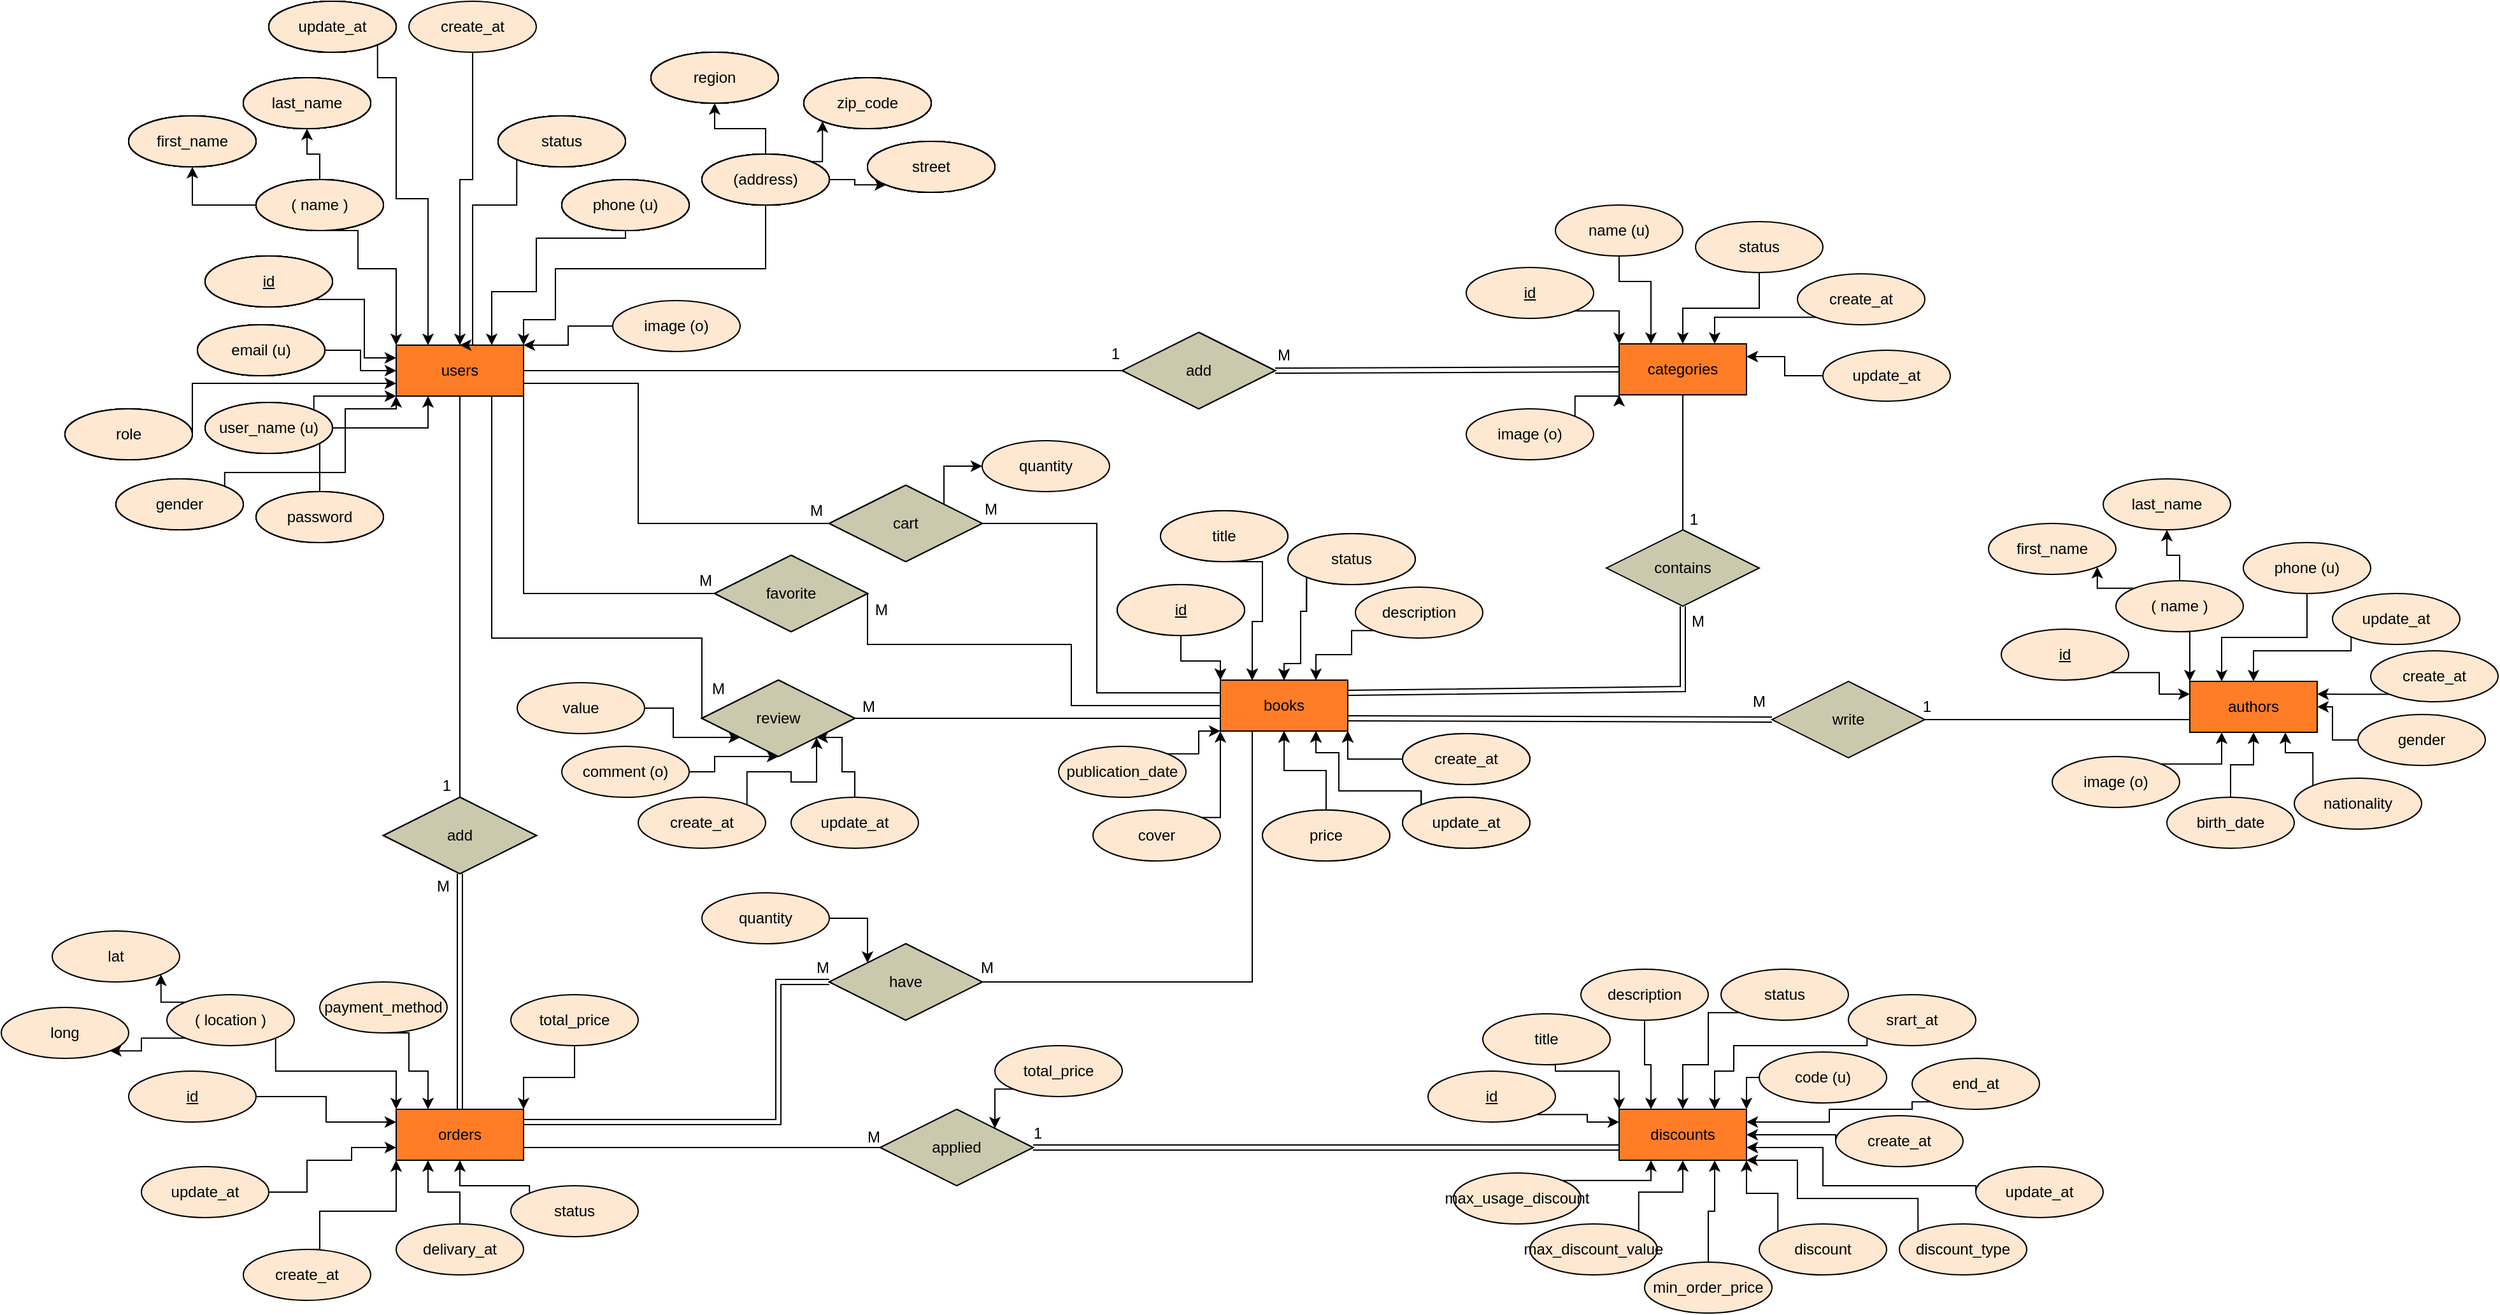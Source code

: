 <mxfile version="20.8.16" type="device"><diagram name="Page-1" id="jafA7MYxUlpa9k6UjbLm"><mxGraphModel dx="2351" dy="713" grid="1" gridSize="10" guides="1" tooltips="1" connect="1" arrows="1" fold="1" page="1" pageScale="1" pageWidth="850" pageHeight="1100" math="0" shadow="0"><root><mxCell id="0"/><mxCell id="1" parent="0"/><mxCell id="twmdBCjC1yacpKnAe-OI-1" value="users" style="whiteSpace=wrap;html=1;align=center;fillColor=#FF7D26;" parent="1" vertex="1"><mxGeometry x="-520" y="320" width="100" height="40" as="geometry"/></mxCell><mxCell id="twmdBCjC1yacpKnAe-OI-3" value="categories" style="whiteSpace=wrap;html=1;align=center;fillColor=#FF7D26;" parent="1" vertex="1"><mxGeometry x="440" y="319" width="100" height="40" as="geometry"/></mxCell><mxCell id="twmdBCjC1yacpKnAe-OI-4" value="first_name" style="ellipse;whiteSpace=wrap;html=1;align=center;" parent="1" vertex="1"><mxGeometry x="-730" y="140" width="100" height="40" as="geometry"/></mxCell><mxCell id="twmdBCjC1yacpKnAe-OI-131" style="edgeStyle=orthogonalEdgeStyle;rounded=0;orthogonalLoop=1;jettySize=auto;html=1;exitX=1;exitY=1;exitDx=0;exitDy=0;entryX=0;entryY=0.25;entryDx=0;entryDy=0;" parent="1" source="twmdBCjC1yacpKnAe-OI-5" target="twmdBCjC1yacpKnAe-OI-1" edge="1"><mxGeometry relative="1" as="geometry"/></mxCell><mxCell id="twmdBCjC1yacpKnAe-OI-5" value="id" style="ellipse;whiteSpace=wrap;html=1;align=center;fontStyle=4;" parent="1" vertex="1"><mxGeometry x="-670" y="250" width="100" height="40" as="geometry"/></mxCell><mxCell id="twmdBCjC1yacpKnAe-OI-6" value="last_name" style="ellipse;whiteSpace=wrap;html=1;align=center;" parent="1" vertex="1"><mxGeometry x="-640" y="110" width="100" height="40" as="geometry"/></mxCell><mxCell id="twmdBCjC1yacpKnAe-OI-127" style="edgeStyle=orthogonalEdgeStyle;rounded=0;orthogonalLoop=1;jettySize=auto;html=1;exitX=1;exitY=0.5;exitDx=0;exitDy=0;entryX=0;entryY=0.75;entryDx=0;entryDy=0;" parent="1" source="twmdBCjC1yacpKnAe-OI-7" target="twmdBCjC1yacpKnAe-OI-1" edge="1"><mxGeometry relative="1" as="geometry"><Array as="points"><mxPoint x="-680" y="360"/><mxPoint x="-680" y="350"/></Array></mxGeometry></mxCell><mxCell id="twmdBCjC1yacpKnAe-OI-7" value="role" style="ellipse;whiteSpace=wrap;html=1;align=center;" parent="1" vertex="1"><mxGeometry x="-780" y="370" width="100" height="40" as="geometry"/></mxCell><mxCell id="twmdBCjC1yacpKnAe-OI-130" style="edgeStyle=orthogonalEdgeStyle;rounded=0;orthogonalLoop=1;jettySize=auto;html=1;exitX=1;exitY=0.5;exitDx=0;exitDy=0;entryX=0;entryY=0.5;entryDx=0;entryDy=0;" parent="1" source="twmdBCjC1yacpKnAe-OI-8" target="twmdBCjC1yacpKnAe-OI-1" edge="1"><mxGeometry relative="1" as="geometry"/></mxCell><mxCell id="twmdBCjC1yacpKnAe-OI-8" value="email (u)" style="ellipse;whiteSpace=wrap;html=1;align=center;" parent="1" vertex="1"><mxGeometry x="-676" y="304" width="100" height="40" as="geometry"/></mxCell><mxCell id="twmdBCjC1yacpKnAe-OI-133" style="edgeStyle=orthogonalEdgeStyle;rounded=0;orthogonalLoop=1;jettySize=auto;html=1;exitX=0.5;exitY=1;exitDx=0;exitDy=0;entryX=0.75;entryY=0;entryDx=0;entryDy=0;" parent="1" source="twmdBCjC1yacpKnAe-OI-9" target="twmdBCjC1yacpKnAe-OI-1" edge="1"><mxGeometry relative="1" as="geometry"><Array as="points"><mxPoint x="-340" y="236"/><mxPoint x="-410" y="236"/><mxPoint x="-410" y="278"/><mxPoint x="-445" y="278"/></Array></mxGeometry></mxCell><mxCell id="twmdBCjC1yacpKnAe-OI-9" value="phone (u)" style="ellipse;whiteSpace=wrap;html=1;align=center;" parent="1" vertex="1"><mxGeometry x="-390" y="190" width="100" height="40" as="geometry"/></mxCell><mxCell id="twmdBCjC1yacpKnAe-OI-144" style="edgeStyle=orthogonalEdgeStyle;rounded=0;orthogonalLoop=1;jettySize=auto;html=1;exitX=1;exitY=0;exitDx=0;exitDy=0;entryX=0;entryY=1;entryDx=0;entryDy=0;" parent="1" source="twmdBCjC1yacpKnAe-OI-10" target="twmdBCjC1yacpKnAe-OI-1" edge="1"><mxGeometry relative="1" as="geometry"><Array as="points"><mxPoint x="-655" y="420"/><mxPoint x="-560" y="420"/><mxPoint x="-560" y="370"/><mxPoint x="-520" y="370"/></Array></mxGeometry></mxCell><mxCell id="twmdBCjC1yacpKnAe-OI-10" value="gender" style="ellipse;whiteSpace=wrap;html=1;align=center;" parent="1" vertex="1"><mxGeometry x="-740" y="425" width="100" height="40" as="geometry"/></mxCell><mxCell id="twmdBCjC1yacpKnAe-OI-128" style="edgeStyle=orthogonalEdgeStyle;rounded=0;orthogonalLoop=1;jettySize=auto;html=1;exitX=1;exitY=0;exitDx=0;exitDy=0;entryX=0;entryY=1;entryDx=0;entryDy=0;" parent="1" source="twmdBCjC1yacpKnAe-OI-11" target="twmdBCjC1yacpKnAe-OI-1" edge="1"><mxGeometry relative="1" as="geometry"><Array as="points"><mxPoint x="-585" y="360"/></Array></mxGeometry></mxCell><mxCell id="twmdBCjC1yacpKnAe-OI-11" value="user_name (u)" style="ellipse;whiteSpace=wrap;html=1;align=center;" parent="1" vertex="1"><mxGeometry x="-670" y="365" width="100" height="40" as="geometry"/></mxCell><mxCell id="twmdBCjC1yacpKnAe-OI-129" style="edgeStyle=orthogonalEdgeStyle;rounded=0;orthogonalLoop=1;jettySize=auto;html=1;exitX=0.5;exitY=0;exitDx=0;exitDy=0;entryX=0.25;entryY=1;entryDx=0;entryDy=0;" parent="1" source="twmdBCjC1yacpKnAe-OI-12" target="twmdBCjC1yacpKnAe-OI-1" edge="1"><mxGeometry relative="1" as="geometry"><Array as="points"><mxPoint x="-580" y="385"/><mxPoint x="-495" y="385"/></Array><mxPoint x="-490" y="385" as="targetPoint"/></mxGeometry></mxCell><mxCell id="twmdBCjC1yacpKnAe-OI-12" value="password" style="ellipse;whiteSpace=wrap;html=1;align=center;" parent="1" vertex="1"><mxGeometry x="-630" y="435" width="100" height="40" as="geometry"/></mxCell><mxCell id="twmdBCjC1yacpKnAe-OI-140" style="edgeStyle=orthogonalEdgeStyle;rounded=0;orthogonalLoop=1;jettySize=auto;html=1;exitX=0;exitY=0.5;exitDx=0;exitDy=0;entryX=1;entryY=0;entryDx=0;entryDy=0;" parent="1" source="twmdBCjC1yacpKnAe-OI-13" target="twmdBCjC1yacpKnAe-OI-1" edge="1"><mxGeometry relative="1" as="geometry"><Array as="points"><mxPoint x="-385" y="305"/><mxPoint x="-385" y="320"/></Array></mxGeometry></mxCell><mxCell id="twmdBCjC1yacpKnAe-OI-13" value="image (o)" style="ellipse;whiteSpace=wrap;html=1;align=center;fillColor=#FFE8D1;" parent="1" vertex="1"><mxGeometry x="-350" y="285" width="100" height="40" as="geometry"/></mxCell><mxCell id="twmdBCjC1yacpKnAe-OI-141" style="edgeStyle=orthogonalEdgeStyle;rounded=0;orthogonalLoop=1;jettySize=auto;html=1;exitX=0;exitY=1;exitDx=0;exitDy=0;entryX=0.5;entryY=0;entryDx=0;entryDy=0;" parent="1" source="twmdBCjC1yacpKnAe-OI-15" target="twmdBCjC1yacpKnAe-OI-1" edge="1"><mxGeometry relative="1" as="geometry"><Array as="points"><mxPoint x="-425" y="210"/><mxPoint x="-460" y="210"/><mxPoint x="-460" y="320"/></Array></mxGeometry></mxCell><mxCell id="twmdBCjC1yacpKnAe-OI-15" value="status" style="ellipse;whiteSpace=wrap;html=1;align=center;" parent="1" vertex="1"><mxGeometry x="-440" y="140" width="100" height="40" as="geometry"/></mxCell><mxCell id="twmdBCjC1yacpKnAe-OI-134" style="edgeStyle=orthogonalEdgeStyle;rounded=0;orthogonalLoop=1;jettySize=auto;html=1;exitX=0.5;exitY=0;exitDx=0;exitDy=0;entryX=0.5;entryY=1;entryDx=0;entryDy=0;" parent="1" source="twmdBCjC1yacpKnAe-OI-17" target="twmdBCjC1yacpKnAe-OI-18" edge="1"><mxGeometry relative="1" as="geometry"/></mxCell><mxCell id="twmdBCjC1yacpKnAe-OI-139" style="edgeStyle=orthogonalEdgeStyle;rounded=0;orthogonalLoop=1;jettySize=auto;html=1;exitX=0.5;exitY=1;exitDx=0;exitDy=0;entryX=1;entryY=0;entryDx=0;entryDy=0;" parent="1" source="twmdBCjC1yacpKnAe-OI-17" target="twmdBCjC1yacpKnAe-OI-1" edge="1"><mxGeometry relative="1" as="geometry"><Array as="points"><mxPoint x="-230" y="260"/><mxPoint x="-395" y="260"/><mxPoint x="-395" y="300"/><mxPoint x="-420" y="300"/></Array></mxGeometry></mxCell><mxCell id="twmdBCjC1yacpKnAe-OI-145" style="edgeStyle=orthogonalEdgeStyle;rounded=0;orthogonalLoop=1;jettySize=auto;html=1;exitX=1;exitY=0;exitDx=0;exitDy=0;entryX=0;entryY=1;entryDx=0;entryDy=0;" parent="1" source="twmdBCjC1yacpKnAe-OI-17" target="twmdBCjC1yacpKnAe-OI-23" edge="1"><mxGeometry relative="1" as="geometry"/></mxCell><mxCell id="twmdBCjC1yacpKnAe-OI-146" style="edgeStyle=orthogonalEdgeStyle;rounded=0;orthogonalLoop=1;jettySize=auto;html=1;exitX=1;exitY=0.5;exitDx=0;exitDy=0;entryX=0;entryY=1;entryDx=0;entryDy=0;" parent="1" source="twmdBCjC1yacpKnAe-OI-17" target="twmdBCjC1yacpKnAe-OI-24" edge="1"><mxGeometry relative="1" as="geometry"/></mxCell><mxCell id="twmdBCjC1yacpKnAe-OI-17" value="(address)" style="ellipse;whiteSpace=wrap;html=1;align=center;" parent="1" vertex="1"><mxGeometry x="-280" y="170" width="100" height="40" as="geometry"/></mxCell><mxCell id="twmdBCjC1yacpKnAe-OI-18" value="region" style="ellipse;whiteSpace=wrap;html=1;align=center;" parent="1" vertex="1"><mxGeometry x="-320" y="90" width="100" height="40" as="geometry"/></mxCell><mxCell id="twmdBCjC1yacpKnAe-OI-138" style="edgeStyle=orthogonalEdgeStyle;rounded=0;orthogonalLoop=1;jettySize=auto;html=1;exitX=0.5;exitY=1;exitDx=0;exitDy=0;entryX=0.5;entryY=0;entryDx=0;entryDy=0;" parent="1" source="twmdBCjC1yacpKnAe-OI-21" target="twmdBCjC1yacpKnAe-OI-1" edge="1"><mxGeometry relative="1" as="geometry"><mxPoint x="-460" y="260" as="targetPoint"/><Array as="points"><mxPoint x="-460" y="190"/><mxPoint x="-470" y="190"/></Array></mxGeometry></mxCell><mxCell id="twmdBCjC1yacpKnAe-OI-21" value="create_at" style="ellipse;whiteSpace=wrap;html=1;align=center;fillColor=#FFE8D1;" parent="1" vertex="1"><mxGeometry x="-510" y="50" width="100" height="40" as="geometry"/></mxCell><mxCell id="twmdBCjC1yacpKnAe-OI-137" style="edgeStyle=orthogonalEdgeStyle;rounded=0;orthogonalLoop=1;jettySize=auto;html=1;exitX=1;exitY=1;exitDx=0;exitDy=0;entryX=0.25;entryY=0;entryDx=0;entryDy=0;" parent="1" source="twmdBCjC1yacpKnAe-OI-22" target="twmdBCjC1yacpKnAe-OI-1" edge="1"><mxGeometry relative="1" as="geometry"><Array as="points"><mxPoint x="-535" y="110"/><mxPoint x="-520" y="110"/><mxPoint x="-520" y="205"/><mxPoint x="-495" y="205"/></Array></mxGeometry></mxCell><mxCell id="twmdBCjC1yacpKnAe-OI-22" value="update_at" style="ellipse;whiteSpace=wrap;html=1;align=center;" parent="1" vertex="1"><mxGeometry x="-620" y="50" width="100" height="40" as="geometry"/></mxCell><mxCell id="twmdBCjC1yacpKnAe-OI-23" value="zip_code" style="ellipse;whiteSpace=wrap;html=1;align=center;" parent="1" vertex="1"><mxGeometry x="-200" y="110" width="100" height="40" as="geometry"/></mxCell><mxCell id="twmdBCjC1yacpKnAe-OI-24" value="street" style="ellipse;whiteSpace=wrap;html=1;align=center;" parent="1" vertex="1"><mxGeometry x="-150" y="160" width="100" height="40" as="geometry"/></mxCell><mxCell id="twmdBCjC1yacpKnAe-OI-26" value="books" style="whiteSpace=wrap;html=1;align=center;fillColor=#FFE8D1;" parent="1" vertex="1"><mxGeometry x="127" y="583" width="100" height="40" as="geometry"/></mxCell><mxCell id="twmdBCjC1yacpKnAe-OI-223" style="edgeStyle=orthogonalEdgeStyle;rounded=0;orthogonalLoop=1;jettySize=auto;html=1;exitX=1;exitY=1;exitDx=0;exitDy=0;entryX=0;entryY=0;entryDx=0;entryDy=0;fillColor=#FFE8D1;" parent="1" source="twmdBCjC1yacpKnAe-OI-27" target="twmdBCjC1yacpKnAe-OI-3" edge="1"><mxGeometry relative="1" as="geometry"/></mxCell><mxCell id="twmdBCjC1yacpKnAe-OI-27" value="id" style="ellipse;whiteSpace=wrap;html=1;align=center;fontStyle=4;fillColor=#FFE8D1;" parent="1" vertex="1"><mxGeometry x="320" y="259" width="100" height="40" as="geometry"/></mxCell><mxCell id="twmdBCjC1yacpKnAe-OI-224" style="edgeStyle=orthogonalEdgeStyle;rounded=0;orthogonalLoop=1;jettySize=auto;html=1;exitX=0.5;exitY=1;exitDx=0;exitDy=0;entryX=0.25;entryY=0;entryDx=0;entryDy=0;fillColor=#FFE8D1;" parent="1" source="twmdBCjC1yacpKnAe-OI-28" target="twmdBCjC1yacpKnAe-OI-3" edge="1"><mxGeometry relative="1" as="geometry"><Array as="points"><mxPoint x="440" y="270"/><mxPoint x="465" y="270"/></Array></mxGeometry></mxCell><mxCell id="twmdBCjC1yacpKnAe-OI-28" value="name (u)" style="ellipse;whiteSpace=wrap;html=1;align=center;fillColor=#FFE8D1;" parent="1" vertex="1"><mxGeometry x="390" y="210" width="100" height="40" as="geometry"/></mxCell><mxCell id="twmdBCjC1yacpKnAe-OI-225" style="edgeStyle=orthogonalEdgeStyle;rounded=0;orthogonalLoop=1;jettySize=auto;html=1;exitX=0.5;exitY=1;exitDx=0;exitDy=0;entryX=0.5;entryY=0;entryDx=0;entryDy=0;fillColor=#FFE8D1;" parent="1" source="twmdBCjC1yacpKnAe-OI-30" target="twmdBCjC1yacpKnAe-OI-3" edge="1"><mxGeometry relative="1" as="geometry"/></mxCell><mxCell id="twmdBCjC1yacpKnAe-OI-30" value="status" style="ellipse;whiteSpace=wrap;html=1;align=center;fillColor=#FFE8D1;" parent="1" vertex="1"><mxGeometry x="500" y="223" width="100" height="40" as="geometry"/></mxCell><mxCell id="CY-uD_BkEai3etv23LP9-165" style="edgeStyle=orthogonalEdgeStyle;rounded=0;orthogonalLoop=1;jettySize=auto;html=1;exitX=0;exitY=1;exitDx=0;exitDy=0;entryX=0.75;entryY=0;entryDx=0;entryDy=0;fillColor=#FFE8D1;" edge="1" parent="1" source="twmdBCjC1yacpKnAe-OI-35" target="twmdBCjC1yacpKnAe-OI-3"><mxGeometry relative="1" as="geometry"/></mxCell><mxCell id="twmdBCjC1yacpKnAe-OI-35" value="create_at" style="ellipse;whiteSpace=wrap;html=1;align=center;fillColor=#FFE8D1;" parent="1" vertex="1"><mxGeometry x="580" y="264" width="100" height="40" as="geometry"/></mxCell><mxCell id="CY-uD_BkEai3etv23LP9-166" style="edgeStyle=orthogonalEdgeStyle;rounded=0;orthogonalLoop=1;jettySize=auto;html=1;exitX=0;exitY=0.5;exitDx=0;exitDy=0;entryX=1;entryY=0.25;entryDx=0;entryDy=0;fillColor=#FFE8D1;" edge="1" parent="1" source="twmdBCjC1yacpKnAe-OI-36" target="twmdBCjC1yacpKnAe-OI-3"><mxGeometry relative="1" as="geometry"/></mxCell><mxCell id="twmdBCjC1yacpKnAe-OI-36" value="update_at" style="ellipse;whiteSpace=wrap;html=1;align=center;fillColor=#FFE8D1;" parent="1" vertex="1"><mxGeometry x="600" y="324" width="100" height="40" as="geometry"/></mxCell><mxCell id="twmdBCjC1yacpKnAe-OI-226" style="edgeStyle=orthogonalEdgeStyle;rounded=0;orthogonalLoop=1;jettySize=auto;html=1;exitX=1;exitY=0;exitDx=0;exitDy=0;entryX=0;entryY=1;entryDx=0;entryDy=0;fillColor=#FFE8D1;" parent="1" source="twmdBCjC1yacpKnAe-OI-37" target="twmdBCjC1yacpKnAe-OI-3" edge="1"><mxGeometry relative="1" as="geometry"><Array as="points"><mxPoint x="410" y="360"/><mxPoint x="420" y="360"/></Array></mxGeometry></mxCell><mxCell id="twmdBCjC1yacpKnAe-OI-37" value="image (o)" style="ellipse;whiteSpace=wrap;html=1;align=center;fillColor=#FFE8D1;" parent="1" vertex="1"><mxGeometry x="320" y="370" width="100" height="40" as="geometry"/></mxCell><mxCell id="twmdBCjC1yacpKnAe-OI-204" style="edgeStyle=orthogonalEdgeStyle;rounded=0;orthogonalLoop=1;jettySize=auto;html=1;exitX=0.5;exitY=1;exitDx=0;exitDy=0;entryX=0;entryY=0;entryDx=0;entryDy=0;fillColor=#FFE8D1;" parent="1" source="twmdBCjC1yacpKnAe-OI-38" target="twmdBCjC1yacpKnAe-OI-26" edge="1"><mxGeometry relative="1" as="geometry"/></mxCell><mxCell id="twmdBCjC1yacpKnAe-OI-38" value="id" style="ellipse;whiteSpace=wrap;html=1;align=center;fontStyle=4;fillColor=#FFE8D1;" parent="1" vertex="1"><mxGeometry x="46" y="508" width="100" height="40" as="geometry"/></mxCell><mxCell id="twmdBCjC1yacpKnAe-OI-206" style="edgeStyle=orthogonalEdgeStyle;rounded=0;orthogonalLoop=1;jettySize=auto;html=1;exitX=0;exitY=1;exitDx=0;exitDy=0;entryX=0.5;entryY=0;entryDx=0;entryDy=0;fillColor=#FFE8D1;" parent="1" source="twmdBCjC1yacpKnAe-OI-39" target="twmdBCjC1yacpKnAe-OI-26" edge="1"><mxGeometry relative="1" as="geometry"><Array as="points"><mxPoint x="190" y="529"/><mxPoint x="190" y="570"/><mxPoint x="177" y="570"/></Array></mxGeometry></mxCell><mxCell id="twmdBCjC1yacpKnAe-OI-39" value="status" style="ellipse;whiteSpace=wrap;html=1;align=center;fillColor=#FFE8D1;" parent="1" vertex="1"><mxGeometry x="180" y="468" width="100" height="40" as="geometry"/></mxCell><mxCell id="twmdBCjC1yacpKnAe-OI-205" style="edgeStyle=orthogonalEdgeStyle;rounded=0;orthogonalLoop=1;jettySize=auto;html=1;exitX=0.5;exitY=1;exitDx=0;exitDy=0;entryX=0.25;entryY=0;entryDx=0;entryDy=0;fillColor=#FFE8D1;" parent="1" source="twmdBCjC1yacpKnAe-OI-40" target="twmdBCjC1yacpKnAe-OI-26" edge="1"><mxGeometry relative="1" as="geometry"><Array as="points"><mxPoint x="160" y="490"/><mxPoint x="160" y="537"/><mxPoint x="152" y="537"/></Array></mxGeometry></mxCell><mxCell id="twmdBCjC1yacpKnAe-OI-40" value="title" style="ellipse;whiteSpace=wrap;html=1;align=center;fillColor=#FFE8D1;" parent="1" vertex="1"><mxGeometry x="80" y="450" width="100" height="40" as="geometry"/></mxCell><mxCell id="twmdBCjC1yacpKnAe-OI-240" style="edgeStyle=orthogonalEdgeStyle;rounded=0;orthogonalLoop=1;jettySize=auto;html=1;exitX=0;exitY=1;exitDx=0;exitDy=0;entryX=0.75;entryY=0;entryDx=0;entryDy=0;fillColor=#FFE8D1;" parent="1" source="twmdBCjC1yacpKnAe-OI-41" target="twmdBCjC1yacpKnAe-OI-26" edge="1"><mxGeometry relative="1" as="geometry"><Array as="points"><mxPoint x="230" y="544"/><mxPoint x="230" y="563"/><mxPoint x="202" y="563"/></Array></mxGeometry></mxCell><mxCell id="twmdBCjC1yacpKnAe-OI-41" value="description" style="ellipse;whiteSpace=wrap;html=1;align=center;fillColor=#FFE8D1;" parent="1" vertex="1"><mxGeometry x="233" y="510" width="100" height="40" as="geometry"/></mxCell><mxCell id="CY-uD_BkEai3etv23LP9-142" style="edgeStyle=orthogonalEdgeStyle;rounded=0;orthogonalLoop=1;jettySize=auto;html=1;exitX=0;exitY=0.5;exitDx=0;exitDy=0;entryX=1;entryY=1;entryDx=0;entryDy=0;fillColor=#FFE8D1;" edge="1" parent="1" source="twmdBCjC1yacpKnAe-OI-42" target="twmdBCjC1yacpKnAe-OI-26"><mxGeometry relative="1" as="geometry"/></mxCell><mxCell id="twmdBCjC1yacpKnAe-OI-42" value="create_at" style="ellipse;whiteSpace=wrap;html=1;align=center;fillColor=#FFE8D1;" parent="1" vertex="1"><mxGeometry x="270" y="625" width="100" height="40" as="geometry"/></mxCell><mxCell id="CY-uD_BkEai3etv23LP9-143" style="edgeStyle=orthogonalEdgeStyle;rounded=0;orthogonalLoop=1;jettySize=auto;html=1;exitX=0;exitY=0;exitDx=0;exitDy=0;entryX=0.75;entryY=1;entryDx=0;entryDy=0;fillColor=#FFE8D1;" edge="1" parent="1" source="twmdBCjC1yacpKnAe-OI-43" target="twmdBCjC1yacpKnAe-OI-26"><mxGeometry relative="1" as="geometry"><Array as="points"><mxPoint x="285" y="670"/><mxPoint x="220" y="670"/><mxPoint x="220" y="640"/><mxPoint x="202" y="640"/></Array></mxGeometry></mxCell><mxCell id="twmdBCjC1yacpKnAe-OI-43" value="update_at" style="ellipse;whiteSpace=wrap;html=1;align=center;fillColor=#FFE8D1;" parent="1" vertex="1"><mxGeometry x="270" y="675" width="100" height="40" as="geometry"/></mxCell><mxCell id="CY-uD_BkEai3etv23LP9-140" style="edgeStyle=orthogonalEdgeStyle;rounded=0;orthogonalLoop=1;jettySize=auto;html=1;exitX=0.5;exitY=0;exitDx=0;exitDy=0;entryX=0.5;entryY=1;entryDx=0;entryDy=0;fillColor=#FFE8D1;" edge="1" parent="1" source="twmdBCjC1yacpKnAe-OI-45" target="twmdBCjC1yacpKnAe-OI-26"><mxGeometry relative="1" as="geometry"/></mxCell><mxCell id="twmdBCjC1yacpKnAe-OI-45" value="price" style="ellipse;whiteSpace=wrap;html=1;align=center;fillColor=#FFE8D1;" parent="1" vertex="1"><mxGeometry x="160" y="685" width="100" height="40" as="geometry"/></mxCell><mxCell id="twmdBCjC1yacpKnAe-OI-47" value="authors" style="whiteSpace=wrap;html=1;align=center;fillColor=#FF7D26;" parent="1" vertex="1"><mxGeometry x="888" y="584" width="100" height="40" as="geometry"/></mxCell><mxCell id="twmdBCjC1yacpKnAe-OI-259" style="edgeStyle=orthogonalEdgeStyle;rounded=0;orthogonalLoop=1;jettySize=auto;html=1;exitX=1;exitY=1;exitDx=0;exitDy=0;entryX=0;entryY=0.25;entryDx=0;entryDy=0;fillColor=#FFE8D1;" parent="1" source="twmdBCjC1yacpKnAe-OI-48" target="twmdBCjC1yacpKnAe-OI-47" edge="1"><mxGeometry relative="1" as="geometry"/></mxCell><mxCell id="twmdBCjC1yacpKnAe-OI-48" value="id" style="ellipse;whiteSpace=wrap;html=1;align=center;fontStyle=4;fillColor=#FFE8D1;" parent="1" vertex="1"><mxGeometry x="740" y="543" width="100" height="40" as="geometry"/></mxCell><mxCell id="twmdBCjC1yacpKnAe-OI-65" value="last_name" style="ellipse;whiteSpace=wrap;html=1;align=center;fillColor=#FFE8D1;" parent="1" vertex="1"><mxGeometry x="820" y="425" width="100" height="40" as="geometry"/></mxCell><mxCell id="twmdBCjC1yacpKnAe-OI-66" value="first_name" style="ellipse;whiteSpace=wrap;html=1;align=center;fillColor=#FFE8D1;" parent="1" vertex="1"><mxGeometry x="730" y="460" width="100" height="40" as="geometry"/></mxCell><mxCell id="twmdBCjC1yacpKnAe-OI-264" style="edgeStyle=orthogonalEdgeStyle;rounded=0;orthogonalLoop=1;jettySize=auto;html=1;exitX=0;exitY=1;exitDx=0;exitDy=0;entryX=1;entryY=0.25;entryDx=0;entryDy=0;fillColor=#FFE8D1;" parent="1" source="twmdBCjC1yacpKnAe-OI-68" target="twmdBCjC1yacpKnAe-OI-47" edge="1"><mxGeometry relative="1" as="geometry"/></mxCell><mxCell id="twmdBCjC1yacpKnAe-OI-68" value="create_at" style="ellipse;whiteSpace=wrap;html=1;align=center;fillColor=#FFE8D1;" parent="1" vertex="1"><mxGeometry x="1030" y="560" width="100" height="40" as="geometry"/></mxCell><mxCell id="twmdBCjC1yacpKnAe-OI-268" style="edgeStyle=orthogonalEdgeStyle;rounded=0;orthogonalLoop=1;jettySize=auto;html=1;exitX=1;exitY=0;exitDx=0;exitDy=0;entryX=0.25;entryY=1;entryDx=0;entryDy=0;fillColor=#FFE8D1;" parent="1" source="twmdBCjC1yacpKnAe-OI-69" target="twmdBCjC1yacpKnAe-OI-47" edge="1"><mxGeometry relative="1" as="geometry"/></mxCell><mxCell id="twmdBCjC1yacpKnAe-OI-69" value="image (o)" style="ellipse;whiteSpace=wrap;html=1;align=center;fillColor=#FFE8D1;" parent="1" vertex="1"><mxGeometry x="780" y="643" width="100" height="40" as="geometry"/></mxCell><mxCell id="twmdBCjC1yacpKnAe-OI-265" style="edgeStyle=orthogonalEdgeStyle;rounded=0;orthogonalLoop=1;jettySize=auto;html=1;exitX=0;exitY=0.5;exitDx=0;exitDy=0;entryX=1;entryY=0.5;entryDx=0;entryDy=0;fillColor=#FFE8D1;" parent="1" source="twmdBCjC1yacpKnAe-OI-71" target="twmdBCjC1yacpKnAe-OI-47" edge="1"><mxGeometry relative="1" as="geometry"/></mxCell><mxCell id="twmdBCjC1yacpKnAe-OI-71" value="gender" style="ellipse;whiteSpace=wrap;html=1;align=center;fillColor=#FFE8D1;" parent="1" vertex="1"><mxGeometry x="1020" y="610" width="100" height="40" as="geometry"/></mxCell><mxCell id="twmdBCjC1yacpKnAe-OI-217" style="edgeStyle=orthogonalEdgeStyle;rounded=0;orthogonalLoop=1;jettySize=auto;html=1;exitX=1;exitY=0;exitDx=0;exitDy=0;entryX=0;entryY=1;entryDx=0;entryDy=0;fillColor=#FFE8D1;" parent="1" source="twmdBCjC1yacpKnAe-OI-72" target="twmdBCjC1yacpKnAe-OI-26" edge="1"><mxGeometry relative="1" as="geometry"><Array as="points"><mxPoint x="110" y="641"/><mxPoint x="110" y="623"/></Array></mxGeometry></mxCell><mxCell id="twmdBCjC1yacpKnAe-OI-72" value="publication_date" style="ellipse;whiteSpace=wrap;html=1;align=center;fillColor=#FFE8D1;" parent="1" vertex="1"><mxGeometry y="635" width="100" height="40" as="geometry"/></mxCell><mxCell id="twmdBCjC1yacpKnAe-OI-266" style="edgeStyle=orthogonalEdgeStyle;rounded=0;orthogonalLoop=1;jettySize=auto;html=1;exitX=0;exitY=0;exitDx=0;exitDy=0;entryX=0.75;entryY=1;entryDx=0;entryDy=0;fillColor=#FFE8D1;" parent="1" source="twmdBCjC1yacpKnAe-OI-73" target="twmdBCjC1yacpKnAe-OI-47" edge="1"><mxGeometry relative="1" as="geometry"/></mxCell><mxCell id="twmdBCjC1yacpKnAe-OI-73" value="nationality" style="ellipse;whiteSpace=wrap;html=1;align=center;fillColor=#FFE8D1;" parent="1" vertex="1"><mxGeometry x="970" y="660" width="100" height="40" as="geometry"/></mxCell><mxCell id="twmdBCjC1yacpKnAe-OI-267" style="edgeStyle=orthogonalEdgeStyle;rounded=0;orthogonalLoop=1;jettySize=auto;html=1;exitX=0.5;exitY=0;exitDx=0;exitDy=0;entryX=0.5;entryY=1;entryDx=0;entryDy=0;fillColor=#FFE8D1;" parent="1" source="twmdBCjC1yacpKnAe-OI-75" target="twmdBCjC1yacpKnAe-OI-47" edge="1"><mxGeometry relative="1" as="geometry"/></mxCell><mxCell id="twmdBCjC1yacpKnAe-OI-75" value="birth_date" style="ellipse;whiteSpace=wrap;html=1;align=center;fillColor=#FFE8D1;" parent="1" vertex="1"><mxGeometry x="870" y="675" width="100" height="40" as="geometry"/></mxCell><mxCell id="twmdBCjC1yacpKnAe-OI-261" style="edgeStyle=orthogonalEdgeStyle;rounded=0;orthogonalLoop=1;jettySize=auto;html=1;exitX=0.5;exitY=1;exitDx=0;exitDy=0;entryX=0.25;entryY=0;entryDx=0;entryDy=0;fillColor=#FFE8D1;" parent="1" source="twmdBCjC1yacpKnAe-OI-79" target="twmdBCjC1yacpKnAe-OI-47" edge="1"><mxGeometry relative="1" as="geometry"/></mxCell><mxCell id="twmdBCjC1yacpKnAe-OI-79" value="phone (u)" style="ellipse;whiteSpace=wrap;html=1;align=center;fillColor=#FFE8D1;" parent="1" vertex="1"><mxGeometry x="930" y="475" width="100" height="40" as="geometry"/></mxCell><mxCell id="twmdBCjC1yacpKnAe-OI-262" style="edgeStyle=orthogonalEdgeStyle;rounded=0;orthogonalLoop=1;jettySize=auto;html=1;exitX=0;exitY=1;exitDx=0;exitDy=0;entryX=0.5;entryY=0;entryDx=0;entryDy=0;fillColor=#FFE8D1;" parent="1" source="twmdBCjC1yacpKnAe-OI-81" target="twmdBCjC1yacpKnAe-OI-47" edge="1"><mxGeometry relative="1" as="geometry"><Array as="points"><mxPoint x="1015" y="560"/><mxPoint x="938" y="560"/></Array></mxGeometry></mxCell><mxCell id="twmdBCjC1yacpKnAe-OI-81" value="update_at" style="ellipse;whiteSpace=wrap;html=1;align=center;fillColor=#FFE8D1;" parent="1" vertex="1"><mxGeometry x="1000" y="515" width="100" height="40" as="geometry"/></mxCell><mxCell id="twmdBCjC1yacpKnAe-OI-83" value="review" style="shape=rhombus;perimeter=rhombusPerimeter;whiteSpace=wrap;html=1;align=center;" parent="1" vertex="1"><mxGeometry x="-280" y="583" width="120" height="60" as="geometry"/></mxCell><mxCell id="twmdBCjC1yacpKnAe-OI-166" style="edgeStyle=orthogonalEdgeStyle;rounded=0;orthogonalLoop=1;jettySize=auto;html=1;exitX=1;exitY=0;exitDx=0;exitDy=0;entryX=0;entryY=0.5;entryDx=0;entryDy=0;" parent="1" source="twmdBCjC1yacpKnAe-OI-84" target="twmdBCjC1yacpKnAe-OI-95" edge="1"><mxGeometry relative="1" as="geometry"><Array as="points"><mxPoint x="-90" y="415"/></Array></mxGeometry></mxCell><mxCell id="twmdBCjC1yacpKnAe-OI-84" value="cart" style="shape=rhombus;perimeter=rhombusPerimeter;whiteSpace=wrap;html=1;align=center;fillColor=#FFE8D1;" parent="1" vertex="1"><mxGeometry x="-180" y="430" width="120" height="60" as="geometry"/></mxCell><mxCell id="twmdBCjC1yacpKnAe-OI-85" value="favorite" style="shape=rhombus;perimeter=rhombusPerimeter;whiteSpace=wrap;html=1;align=center;" parent="1" vertex="1"><mxGeometry x="-270" y="485" width="120" height="60" as="geometry"/></mxCell><mxCell id="twmdBCjC1yacpKnAe-OI-149" style="edgeStyle=orthogonalEdgeStyle;rounded=0;orthogonalLoop=1;jettySize=auto;html=1;exitX=1;exitY=0.5;exitDx=0;exitDy=0;entryX=0;entryY=1;entryDx=0;entryDy=0;" parent="1" source="twmdBCjC1yacpKnAe-OI-86" target="twmdBCjC1yacpKnAe-OI-83" edge="1"><mxGeometry relative="1" as="geometry"/></mxCell><mxCell id="twmdBCjC1yacpKnAe-OI-86" value="value" style="ellipse;whiteSpace=wrap;html=1;align=center;fillColor=#FFE8D1;" parent="1" vertex="1"><mxGeometry x="-425" y="585" width="100" height="40" as="geometry"/></mxCell><mxCell id="twmdBCjC1yacpKnAe-OI-152" style="edgeStyle=orthogonalEdgeStyle;rounded=0;orthogonalLoop=1;jettySize=auto;html=1;exitX=0.5;exitY=0;exitDx=0;exitDy=0;entryX=1;entryY=1;entryDx=0;entryDy=0;" parent="1" source="twmdBCjC1yacpKnAe-OI-88" target="twmdBCjC1yacpKnAe-OI-83" edge="1"><mxGeometry relative="1" as="geometry"><mxPoint x="-120" y="655" as="targetPoint"/><Array as="points"><mxPoint x="-160" y="655"/><mxPoint x="-170" y="655"/><mxPoint x="-170" y="628"/></Array></mxGeometry></mxCell><mxCell id="twmdBCjC1yacpKnAe-OI-88" value="update_at" style="ellipse;whiteSpace=wrap;html=1;align=center;fillColor=#FFE8D1;" parent="1" vertex="1"><mxGeometry x="-210" y="675" width="100" height="40" as="geometry"/></mxCell><mxCell id="twmdBCjC1yacpKnAe-OI-151" style="edgeStyle=orthogonalEdgeStyle;rounded=0;orthogonalLoop=1;jettySize=auto;html=1;exitX=1;exitY=0;exitDx=0;exitDy=0;entryX=1;entryY=1;entryDx=0;entryDy=0;" parent="1" source="twmdBCjC1yacpKnAe-OI-89" target="twmdBCjC1yacpKnAe-OI-83" edge="1"><mxGeometry relative="1" as="geometry"/></mxCell><mxCell id="twmdBCjC1yacpKnAe-OI-89" value="create_at" style="ellipse;whiteSpace=wrap;html=1;align=center;fillColor=#FFE8D1;" parent="1" vertex="1"><mxGeometry x="-330" y="675" width="100" height="40" as="geometry"/></mxCell><mxCell id="twmdBCjC1yacpKnAe-OI-159" style="edgeStyle=orthogonalEdgeStyle;rounded=0;orthogonalLoop=1;jettySize=auto;html=1;exitX=1;exitY=0.5;exitDx=0;exitDy=0;entryX=0.5;entryY=1;entryDx=0;entryDy=0;" parent="1" source="twmdBCjC1yacpKnAe-OI-92" target="twmdBCjC1yacpKnAe-OI-83" edge="1"><mxGeometry relative="1" as="geometry"><Array as="points"><mxPoint x="-270" y="655"/><mxPoint x="-270" y="643"/></Array></mxGeometry></mxCell><mxCell id="twmdBCjC1yacpKnAe-OI-92" value="comment (o)" style="ellipse;whiteSpace=wrap;html=1;align=center;fillColor=#FFE8D1;" parent="1" vertex="1"><mxGeometry x="-390" y="635" width="100" height="40" as="geometry"/></mxCell><mxCell id="twmdBCjC1yacpKnAe-OI-95" value="quantity" style="ellipse;whiteSpace=wrap;html=1;align=center;fillColor=#FFE8D1;" parent="1" vertex="1"><mxGeometry x="-60" y="395" width="100" height="40" as="geometry"/></mxCell><mxCell id="twmdBCjC1yacpKnAe-OI-96" value="discounts" style="whiteSpace=wrap;html=1;align=center;fillColor=#FF7D26;" parent="1" vertex="1"><mxGeometry x="440" y="920" width="100" height="40" as="geometry"/></mxCell><mxCell id="twmdBCjC1yacpKnAe-OI-231" style="edgeStyle=orthogonalEdgeStyle;rounded=0;orthogonalLoop=1;jettySize=auto;html=1;exitX=1;exitY=1;exitDx=0;exitDy=0;entryX=0;entryY=0.25;entryDx=0;entryDy=0;fillColor=#FFE8D1;" parent="1" source="twmdBCjC1yacpKnAe-OI-97" target="twmdBCjC1yacpKnAe-OI-96" edge="1"><mxGeometry relative="1" as="geometry"/></mxCell><mxCell id="twmdBCjC1yacpKnAe-OI-97" value="id" style="ellipse;whiteSpace=wrap;html=1;align=center;fontStyle=4;fillColor=#FFE8D1;" parent="1" vertex="1"><mxGeometry x="290" y="890" width="100" height="40" as="geometry"/></mxCell><mxCell id="twmdBCjC1yacpKnAe-OI-232" style="edgeStyle=orthogonalEdgeStyle;rounded=0;orthogonalLoop=1;jettySize=auto;html=1;exitX=0.5;exitY=1;exitDx=0;exitDy=0;entryX=0;entryY=0;entryDx=0;entryDy=0;fillColor=#FFE8D1;" parent="1" source="twmdBCjC1yacpKnAe-OI-98" target="twmdBCjC1yacpKnAe-OI-96" edge="1"><mxGeometry relative="1" as="geometry"><Array as="points"><mxPoint x="390" y="890"/><mxPoint x="440" y="890"/></Array></mxGeometry></mxCell><mxCell id="twmdBCjC1yacpKnAe-OI-98" value="title" style="ellipse;whiteSpace=wrap;html=1;align=center;fillColor=#FFE8D1;" parent="1" vertex="1"><mxGeometry x="333" y="845" width="100" height="40" as="geometry"/></mxCell><mxCell id="twmdBCjC1yacpKnAe-OI-233" style="edgeStyle=orthogonalEdgeStyle;rounded=0;orthogonalLoop=1;jettySize=auto;html=1;exitX=0.5;exitY=1;exitDx=0;exitDy=0;entryX=0.25;entryY=0;entryDx=0;entryDy=0;fillColor=#FFE8D1;" parent="1" source="twmdBCjC1yacpKnAe-OI-99" target="twmdBCjC1yacpKnAe-OI-96" edge="1"><mxGeometry relative="1" as="geometry"/></mxCell><mxCell id="twmdBCjC1yacpKnAe-OI-99" value="description" style="ellipse;whiteSpace=wrap;html=1;align=center;fillColor=#FFE8D1;" parent="1" vertex="1"><mxGeometry x="410" y="810" width="100" height="40" as="geometry"/></mxCell><mxCell id="twmdBCjC1yacpKnAe-OI-234" style="edgeStyle=orthogonalEdgeStyle;rounded=0;orthogonalLoop=1;jettySize=auto;html=1;exitX=0;exitY=1;exitDx=0;exitDy=0;entryX=0.5;entryY=0;entryDx=0;entryDy=0;fillColor=#FFE8D1;" parent="1" source="twmdBCjC1yacpKnAe-OI-100" target="twmdBCjC1yacpKnAe-OI-96" edge="1"><mxGeometry relative="1" as="geometry"><Array as="points"><mxPoint x="510" y="844"/><mxPoint x="510" y="885"/><mxPoint x="490" y="885"/></Array></mxGeometry></mxCell><mxCell id="twmdBCjC1yacpKnAe-OI-100" value="status" style="ellipse;whiteSpace=wrap;html=1;align=center;fillColor=#FFE8D1;" parent="1" vertex="1"><mxGeometry x="520" y="810" width="100" height="40" as="geometry"/></mxCell><mxCell id="twmdBCjC1yacpKnAe-OI-235" style="edgeStyle=orthogonalEdgeStyle;rounded=0;orthogonalLoop=1;jettySize=auto;html=1;exitX=0;exitY=0.5;exitDx=0;exitDy=0;entryX=1;entryY=0;entryDx=0;entryDy=0;fillColor=#FFE8D1;" parent="1" source="twmdBCjC1yacpKnAe-OI-101" target="twmdBCjC1yacpKnAe-OI-96" edge="1"><mxGeometry relative="1" as="geometry"/></mxCell><mxCell id="twmdBCjC1yacpKnAe-OI-101" value="code (u)" style="ellipse;whiteSpace=wrap;html=1;align=center;fillColor=#FFE8D1;" parent="1" vertex="1"><mxGeometry x="550" y="875" width="100" height="40" as="geometry"/></mxCell><mxCell id="twmdBCjC1yacpKnAe-OI-236" style="edgeStyle=orthogonalEdgeStyle;rounded=0;orthogonalLoop=1;jettySize=auto;html=1;exitX=0;exitY=0;exitDx=0;exitDy=0;entryX=1;entryY=1;entryDx=0;entryDy=0;fillColor=#FFE8D1;" parent="1" source="twmdBCjC1yacpKnAe-OI-102" target="twmdBCjC1yacpKnAe-OI-96" edge="1"><mxGeometry relative="1" as="geometry"><Array as="points"><mxPoint x="565" y="986"/><mxPoint x="540" y="986"/></Array></mxGeometry></mxCell><mxCell id="twmdBCjC1yacpKnAe-OI-102" value="discount" style="ellipse;whiteSpace=wrap;html=1;align=center;fillColor=#FFE8D1;" parent="1" vertex="1"><mxGeometry x="550" y="1010" width="100" height="40" as="geometry"/></mxCell><mxCell id="twmdBCjC1yacpKnAe-OI-237" style="edgeStyle=orthogonalEdgeStyle;rounded=0;orthogonalLoop=1;jettySize=auto;html=1;exitX=0.5;exitY=0;exitDx=0;exitDy=0;entryX=0.75;entryY=1;entryDx=0;entryDy=0;fillColor=#FFE8D1;" parent="1" source="twmdBCjC1yacpKnAe-OI-103" target="twmdBCjC1yacpKnAe-OI-96" edge="1"><mxGeometry relative="1" as="geometry"/></mxCell><mxCell id="twmdBCjC1yacpKnAe-OI-103" value="min_order_price" style="ellipse;whiteSpace=wrap;html=1;align=center;fillColor=#FFE8D1;" parent="1" vertex="1"><mxGeometry x="460" y="1040" width="100" height="40" as="geometry"/></mxCell><mxCell id="twmdBCjC1yacpKnAe-OI-238" style="edgeStyle=orthogonalEdgeStyle;rounded=0;orthogonalLoop=1;jettySize=auto;html=1;exitX=1;exitY=0;exitDx=0;exitDy=0;entryX=0.5;entryY=1;entryDx=0;entryDy=0;fillColor=#FFE8D1;" parent="1" source="twmdBCjC1yacpKnAe-OI-104" target="twmdBCjC1yacpKnAe-OI-96" edge="1"><mxGeometry relative="1" as="geometry"/></mxCell><mxCell id="twmdBCjC1yacpKnAe-OI-104" value="max_discount_value" style="ellipse;whiteSpace=wrap;html=1;align=center;fillColor=#FFE8D1;" parent="1" vertex="1"><mxGeometry x="370" y="1010" width="100" height="40" as="geometry"/></mxCell><mxCell id="twmdBCjC1yacpKnAe-OI-239" style="edgeStyle=orthogonalEdgeStyle;rounded=0;orthogonalLoop=1;jettySize=auto;html=1;exitX=1;exitY=0;exitDx=0;exitDy=0;entryX=0.25;entryY=1;entryDx=0;entryDy=0;fillColor=#FFE8D1;" parent="1" source="twmdBCjC1yacpKnAe-OI-105" target="twmdBCjC1yacpKnAe-OI-96" edge="1"><mxGeometry relative="1" as="geometry"><Array as="points"><mxPoint x="465" y="976"/></Array></mxGeometry></mxCell><mxCell id="twmdBCjC1yacpKnAe-OI-105" value="max_usage_discount" style="ellipse;whiteSpace=wrap;html=1;align=center;fillColor=#FFE8D1;" parent="1" vertex="1"><mxGeometry x="310" y="970" width="100" height="40" as="geometry"/></mxCell><mxCell id="twmdBCjC1yacpKnAe-OI-107" value="orders" style="whiteSpace=wrap;html=1;align=center;fillColor=#FF7D26;" parent="1" vertex="1"><mxGeometry x="-520" y="920" width="100" height="40" as="geometry"/></mxCell><mxCell id="twmdBCjC1yacpKnAe-OI-184" style="edgeStyle=orthogonalEdgeStyle;rounded=0;orthogonalLoop=1;jettySize=auto;html=1;exitX=1;exitY=0.5;exitDx=0;exitDy=0;entryX=0;entryY=0.25;entryDx=0;entryDy=0;fillColor=#FFE8D1;" parent="1" source="twmdBCjC1yacpKnAe-OI-108" target="twmdBCjC1yacpKnAe-OI-107" edge="1"><mxGeometry relative="1" as="geometry"/></mxCell><mxCell id="twmdBCjC1yacpKnAe-OI-108" value="id" style="ellipse;whiteSpace=wrap;html=1;align=center;fontStyle=4;fillColor=#FFE8D1;" parent="1" vertex="1"><mxGeometry x="-730" y="890" width="100" height="40" as="geometry"/></mxCell><mxCell id="twmdBCjC1yacpKnAe-OI-201" style="edgeStyle=orthogonalEdgeStyle;rounded=0;orthogonalLoop=1;jettySize=auto;html=1;exitX=0;exitY=0;exitDx=0;exitDy=0;entryX=0.5;entryY=1;entryDx=0;entryDy=0;" parent="1" source="twmdBCjC1yacpKnAe-OI-109" target="twmdBCjC1yacpKnAe-OI-107" edge="1"><mxGeometry relative="1" as="geometry"><Array as="points"><mxPoint x="-415" y="980"/><mxPoint x="-470" y="980"/></Array></mxGeometry></mxCell><mxCell id="twmdBCjC1yacpKnAe-OI-109" value="status" style="ellipse;whiteSpace=wrap;html=1;align=center;fillColor=#FFE8D1;" parent="1" vertex="1"><mxGeometry x="-430" y="980" width="100" height="40" as="geometry"/></mxCell><mxCell id="twmdBCjC1yacpKnAe-OI-230" style="edgeStyle=orthogonalEdgeStyle;rounded=0;orthogonalLoop=1;jettySize=auto;html=1;exitX=0;exitY=1;exitDx=0;exitDy=0;entryX=1;entryY=0;entryDx=0;entryDy=0;" parent="1" source="twmdBCjC1yacpKnAe-OI-110" target="twmdBCjC1yacpKnAe-OI-190" edge="1"><mxGeometry relative="1" as="geometry"/></mxCell><mxCell id="twmdBCjC1yacpKnAe-OI-110" value="total_price" style="ellipse;whiteSpace=wrap;html=1;align=center;fillColor=#FFE8D1;" parent="1" vertex="1"><mxGeometry x="-50" y="870" width="100" height="40" as="geometry"/></mxCell><mxCell id="twmdBCjC1yacpKnAe-OI-186" style="edgeStyle=orthogonalEdgeStyle;rounded=0;orthogonalLoop=1;jettySize=auto;html=1;exitX=0.5;exitY=1;exitDx=0;exitDy=0;entryX=0.25;entryY=0;entryDx=0;entryDy=0;fillColor=#FFE8D1;" parent="1" source="twmdBCjC1yacpKnAe-OI-111" target="twmdBCjC1yacpKnAe-OI-107" edge="1"><mxGeometry relative="1" as="geometry"><Array as="points"><mxPoint x="-510" y="860"/><mxPoint x="-510" y="890"/><mxPoint x="-495" y="890"/></Array></mxGeometry></mxCell><mxCell id="twmdBCjC1yacpKnAe-OI-111" value="payment_method" style="ellipse;whiteSpace=wrap;html=1;align=center;fillColor=#FFE8D1;" parent="1" vertex="1"><mxGeometry x="-580" y="820" width="100" height="40" as="geometry"/></mxCell><mxCell id="twmdBCjC1yacpKnAe-OI-200" style="edgeStyle=orthogonalEdgeStyle;rounded=0;orthogonalLoop=1;jettySize=auto;html=1;exitX=0.5;exitY=0;exitDx=0;exitDy=0;entryX=0.25;entryY=1;entryDx=0;entryDy=0;fillColor=#FFE8D1;" parent="1" source="twmdBCjC1yacpKnAe-OI-112" target="twmdBCjC1yacpKnAe-OI-107" edge="1"><mxGeometry relative="1" as="geometry"/></mxCell><mxCell id="twmdBCjC1yacpKnAe-OI-112" value="delivary_at" style="ellipse;whiteSpace=wrap;html=1;align=center;fillColor=#FFE8D1;" parent="1" vertex="1"><mxGeometry x="-520" y="1010" width="100" height="40" as="geometry"/></mxCell><mxCell id="twmdBCjC1yacpKnAe-OI-199" style="edgeStyle=orthogonalEdgeStyle;rounded=0;orthogonalLoop=1;jettySize=auto;html=1;exitX=0.5;exitY=0;exitDx=0;exitDy=0;entryX=0;entryY=1;entryDx=0;entryDy=0;fillColor=#FFE8D1;" parent="1" source="twmdBCjC1yacpKnAe-OI-113" target="twmdBCjC1yacpKnAe-OI-107" edge="1"><mxGeometry relative="1" as="geometry"><Array as="points"><mxPoint x="-580" y="1030"/><mxPoint x="-580" y="1000"/><mxPoint x="-520" y="1000"/></Array></mxGeometry></mxCell><mxCell id="twmdBCjC1yacpKnAe-OI-113" value="create_at" style="ellipse;whiteSpace=wrap;html=1;align=center;fillColor=#FFE8D1;" parent="1" vertex="1"><mxGeometry x="-640" y="1030" width="100" height="40" as="geometry"/></mxCell><mxCell id="twmdBCjC1yacpKnAe-OI-198" style="edgeStyle=orthogonalEdgeStyle;rounded=0;orthogonalLoop=1;jettySize=auto;html=1;exitX=1;exitY=0.5;exitDx=0;exitDy=0;entryX=0;entryY=0.75;entryDx=0;entryDy=0;fillColor=#FFE8D1;" parent="1" source="twmdBCjC1yacpKnAe-OI-114" target="twmdBCjC1yacpKnAe-OI-107" edge="1"><mxGeometry relative="1" as="geometry"><Array as="points"><mxPoint x="-590" y="985"/><mxPoint x="-590" y="960"/><mxPoint x="-555" y="960"/><mxPoint x="-555" y="950"/></Array></mxGeometry></mxCell><mxCell id="twmdBCjC1yacpKnAe-OI-114" value="update_at" style="ellipse;whiteSpace=wrap;html=1;align=center;fillColor=#FFE8D1;" parent="1" vertex="1"><mxGeometry x="-720" y="965" width="100" height="40" as="geometry"/></mxCell><mxCell id="twmdBCjC1yacpKnAe-OI-182" style="edgeStyle=orthogonalEdgeStyle;rounded=0;orthogonalLoop=1;jettySize=auto;html=1;exitX=0;exitY=0;exitDx=0;exitDy=0;entryX=1;entryY=1;entryDx=0;entryDy=0;fillColor=#FFE8D1;" parent="1" source="twmdBCjC1yacpKnAe-OI-115" target="twmdBCjC1yacpKnAe-OI-116" edge="1"><mxGeometry relative="1" as="geometry"/></mxCell><mxCell id="twmdBCjC1yacpKnAe-OI-183" style="edgeStyle=orthogonalEdgeStyle;rounded=0;orthogonalLoop=1;jettySize=auto;html=1;exitX=0;exitY=1;exitDx=0;exitDy=0;entryX=1;entryY=1;entryDx=0;entryDy=0;fillColor=#FFE8D1;" parent="1" source="twmdBCjC1yacpKnAe-OI-115" target="twmdBCjC1yacpKnAe-OI-117" edge="1"><mxGeometry relative="1" as="geometry"/></mxCell><mxCell id="twmdBCjC1yacpKnAe-OI-185" style="edgeStyle=orthogonalEdgeStyle;rounded=0;orthogonalLoop=1;jettySize=auto;html=1;exitX=1;exitY=1;exitDx=0;exitDy=0;entryX=0;entryY=0;entryDx=0;entryDy=0;fillColor=#FFE8D1;" parent="1" source="twmdBCjC1yacpKnAe-OI-115" target="twmdBCjC1yacpKnAe-OI-107" edge="1"><mxGeometry relative="1" as="geometry"><Array as="points"><mxPoint x="-615" y="890"/><mxPoint x="-520" y="890"/></Array></mxGeometry></mxCell><mxCell id="twmdBCjC1yacpKnAe-OI-115" value="( location )" style="ellipse;whiteSpace=wrap;html=1;align=center;fillColor=#FFE8D1;" parent="1" vertex="1"><mxGeometry x="-700" y="830" width="100" height="40" as="geometry"/></mxCell><mxCell id="twmdBCjC1yacpKnAe-OI-116" value="lat" style="ellipse;whiteSpace=wrap;html=1;align=center;fillColor=#FFE8D1;" parent="1" vertex="1"><mxGeometry x="-790" y="780" width="100" height="40" as="geometry"/></mxCell><mxCell id="twmdBCjC1yacpKnAe-OI-117" value="long" style="ellipse;whiteSpace=wrap;html=1;align=center;fillColor=#FFE8D1;" parent="1" vertex="1"><mxGeometry x="-830" y="840" width="100" height="40" as="geometry"/></mxCell><mxCell id="CY-uD_BkEai3etv23LP9-162" style="edgeStyle=orthogonalEdgeStyle;rounded=0;orthogonalLoop=1;jettySize=auto;html=1;exitX=0;exitY=0;exitDx=0;exitDy=0;entryX=1;entryY=1;entryDx=0;entryDy=0;fillColor=#FFE8D1;" edge="1" parent="1" source="twmdBCjC1yacpKnAe-OI-119" target="twmdBCjC1yacpKnAe-OI-96"><mxGeometry relative="1" as="geometry"><Array as="points"><mxPoint x="675" y="990"/><mxPoint x="580" y="990"/><mxPoint x="580" y="960"/></Array></mxGeometry></mxCell><mxCell id="twmdBCjC1yacpKnAe-OI-119" value="discount_type" style="ellipse;whiteSpace=wrap;html=1;align=center;fillColor=#FFE8D1;" parent="1" vertex="1"><mxGeometry x="660" y="1010" width="100" height="40" as="geometry"/></mxCell><mxCell id="twmdBCjC1yacpKnAe-OI-125" style="edgeStyle=orthogonalEdgeStyle;rounded=0;orthogonalLoop=1;jettySize=auto;html=1;exitX=0;exitY=0.5;exitDx=0;exitDy=0;entryX=0.5;entryY=1;entryDx=0;entryDy=0;" parent="1" source="twmdBCjC1yacpKnAe-OI-124" target="twmdBCjC1yacpKnAe-OI-4" edge="1"><mxGeometry relative="1" as="geometry"/></mxCell><mxCell id="twmdBCjC1yacpKnAe-OI-126" style="edgeStyle=orthogonalEdgeStyle;rounded=0;orthogonalLoop=1;jettySize=auto;html=1;exitX=0.5;exitY=0;exitDx=0;exitDy=0;entryX=0.5;entryY=1;entryDx=0;entryDy=0;" parent="1" source="twmdBCjC1yacpKnAe-OI-124" target="twmdBCjC1yacpKnAe-OI-6" edge="1"><mxGeometry relative="1" as="geometry"/></mxCell><mxCell id="twmdBCjC1yacpKnAe-OI-132" style="edgeStyle=orthogonalEdgeStyle;rounded=0;orthogonalLoop=1;jettySize=auto;html=1;exitX=0.5;exitY=1;exitDx=0;exitDy=0;entryX=0;entryY=0;entryDx=0;entryDy=0;" parent="1" source="twmdBCjC1yacpKnAe-OI-124" target="twmdBCjC1yacpKnAe-OI-1" edge="1"><mxGeometry relative="1" as="geometry"><Array as="points"><mxPoint x="-550" y="230"/><mxPoint x="-550" y="260"/><mxPoint x="-520" y="260"/></Array></mxGeometry></mxCell><mxCell id="twmdBCjC1yacpKnAe-OI-124" value="( name )" style="ellipse;whiteSpace=wrap;html=1;align=center;" parent="1" vertex="1"><mxGeometry x="-630" y="190" width="100" height="40" as="geometry"/></mxCell><mxCell id="twmdBCjC1yacpKnAe-OI-147" value="add" style="shape=rhombus;perimeter=rhombusPerimeter;whiteSpace=wrap;html=1;align=center;fillColor=#CAC9AE;" parent="1" vertex="1"><mxGeometry x="50" y="310" width="120" height="60" as="geometry"/></mxCell><mxCell id="twmdBCjC1yacpKnAe-OI-155" value="" style="endArrow=none;html=1;rounded=0;exitX=1;exitY=0.5;exitDx=0;exitDy=0;entryX=0;entryY=0.75;entryDx=0;entryDy=0;" parent="1" source="twmdBCjC1yacpKnAe-OI-83" target="twmdBCjC1yacpKnAe-OI-26" edge="1"><mxGeometry relative="1" as="geometry"><mxPoint x="130" y="615" as="sourcePoint"/><mxPoint x="160" y="615" as="targetPoint"/></mxGeometry></mxCell><mxCell id="twmdBCjC1yacpKnAe-OI-156" value="" style="resizable=0;html=1;align=right;verticalAlign=bottom;fillColor=#FFE8D1;" parent="twmdBCjC1yacpKnAe-OI-155" connectable="0" vertex="1"><mxGeometry x="1" relative="1" as="geometry"/></mxCell><mxCell id="twmdBCjC1yacpKnAe-OI-157" value="" style="endArrow=none;html=1;rounded=0;exitX=0.75;exitY=1;exitDx=0;exitDy=0;entryX=0;entryY=0.5;entryDx=0;entryDy=0;" parent="1" source="twmdBCjC1yacpKnAe-OI-1" target="twmdBCjC1yacpKnAe-OI-83" edge="1"><mxGeometry relative="1" as="geometry"><mxPoint x="130" y="590" as="sourcePoint"/><mxPoint x="290" y="590" as="targetPoint"/><Array as="points"><mxPoint x="-445" y="450"/><mxPoint x="-445" y="510"/><mxPoint x="-445" y="550"/><mxPoint x="-320" y="550"/><mxPoint x="-280" y="550"/></Array></mxGeometry></mxCell><mxCell id="twmdBCjC1yacpKnAe-OI-158" value="M" style="resizable=0;html=1;align=right;verticalAlign=bottom;" parent="twmdBCjC1yacpKnAe-OI-157" connectable="0" vertex="1"><mxGeometry x="1" relative="1" as="geometry"><mxPoint x="18" y="-15" as="offset"/></mxGeometry></mxCell><mxCell id="twmdBCjC1yacpKnAe-OI-160" value="M" style="resizable=0;html=1;align=right;verticalAlign=bottom;" parent="1" connectable="0" vertex="1"><mxGeometry x="-254" y="604" as="geometry"><mxPoint x="110" y="8" as="offset"/></mxGeometry></mxCell><mxCell id="twmdBCjC1yacpKnAe-OI-163" value="" style="endArrow=none;html=1;rounded=0;entryX=0;entryY=0.5;entryDx=0;entryDy=0;" parent="1" target="twmdBCjC1yacpKnAe-OI-85" edge="1"><mxGeometry relative="1" as="geometry"><mxPoint x="-420" y="360" as="sourcePoint"/><mxPoint x="290" y="590" as="targetPoint"/><Array as="points"><mxPoint x="-420" y="515"/></Array></mxGeometry></mxCell><mxCell id="twmdBCjC1yacpKnAe-OI-164" value="M" style="resizable=0;html=1;align=right;verticalAlign=bottom;" parent="twmdBCjC1yacpKnAe-OI-163" connectable="0" vertex="1"><mxGeometry x="1" relative="1" as="geometry"><mxPoint x="-2" y="-2" as="offset"/></mxGeometry></mxCell><mxCell id="twmdBCjC1yacpKnAe-OI-168" value="" style="endArrow=none;html=1;rounded=0;exitX=0;exitY=0.5;exitDx=0;exitDy=0;entryX=1;entryY=0.5;entryDx=0;entryDy=0;" parent="1" source="twmdBCjC1yacpKnAe-OI-26" target="twmdBCjC1yacpKnAe-OI-85" edge="1"><mxGeometry relative="1" as="geometry"><mxPoint x="130" y="615" as="sourcePoint"/><mxPoint x="290" y="615" as="targetPoint"/><Array as="points"><mxPoint x="10" y="603"/><mxPoint x="10" y="555"/><mxPoint x="-150" y="555"/></Array></mxGeometry></mxCell><mxCell id="twmdBCjC1yacpKnAe-OI-169" value="M" style="resizable=0;html=1;align=right;verticalAlign=bottom;" parent="twmdBCjC1yacpKnAe-OI-168" connectable="0" vertex="1"><mxGeometry x="1" relative="1" as="geometry"><mxPoint x="16" y="21" as="offset"/></mxGeometry></mxCell><mxCell id="twmdBCjC1yacpKnAe-OI-171" value="" style="endArrow=none;html=1;rounded=0;exitX=1;exitY=0.75;exitDx=0;exitDy=0;entryX=0;entryY=0.5;entryDx=0;entryDy=0;" parent="1" source="twmdBCjC1yacpKnAe-OI-1" target="twmdBCjC1yacpKnAe-OI-84" edge="1"><mxGeometry relative="1" as="geometry"><mxPoint x="130" y="460" as="sourcePoint"/><mxPoint x="290" y="460" as="targetPoint"/><Array as="points"><mxPoint x="-330" y="350"/><mxPoint x="-330" y="460"/></Array></mxGeometry></mxCell><mxCell id="twmdBCjC1yacpKnAe-OI-172" value="M" style="resizable=0;html=1;align=right;verticalAlign=bottom;" parent="twmdBCjC1yacpKnAe-OI-171" connectable="0" vertex="1"><mxGeometry x="1" relative="1" as="geometry"><mxPoint x="-5" y="-2" as="offset"/></mxGeometry></mxCell><mxCell id="twmdBCjC1yacpKnAe-OI-173" value="" style="endArrow=none;html=1;rounded=0;exitX=0;exitY=0.25;exitDx=0;exitDy=0;entryX=1;entryY=0.5;entryDx=0;entryDy=0;" parent="1" source="twmdBCjC1yacpKnAe-OI-26" target="twmdBCjC1yacpKnAe-OI-84" edge="1"><mxGeometry relative="1" as="geometry"><mxPoint x="130" y="485" as="sourcePoint"/><mxPoint x="290" y="485" as="targetPoint"/><Array as="points"><mxPoint x="30" y="593"/><mxPoint x="30" y="460"/></Array></mxGeometry></mxCell><mxCell id="twmdBCjC1yacpKnAe-OI-174" value="M" style="resizable=0;html=1;align=right;verticalAlign=bottom;" parent="twmdBCjC1yacpKnAe-OI-173" connectable="0" vertex="1"><mxGeometry x="1" relative="1" as="geometry"><mxPoint x="12" y="-3" as="offset"/></mxGeometry></mxCell><mxCell id="twmdBCjC1yacpKnAe-OI-176" value="" style="endArrow=none;html=1;rounded=0;exitX=1;exitY=0.5;exitDx=0;exitDy=0;entryX=0;entryY=0.5;entryDx=0;entryDy=0;" parent="1" source="twmdBCjC1yacpKnAe-OI-1" target="twmdBCjC1yacpKnAe-OI-147" edge="1"><mxGeometry relative="1" as="geometry"><mxPoint x="-40" y="500" as="sourcePoint"/><mxPoint x="120" y="500" as="targetPoint"/></mxGeometry></mxCell><mxCell id="twmdBCjC1yacpKnAe-OI-177" value="M" style="resizable=0;html=1;align=right;verticalAlign=bottom;" parent="twmdBCjC1yacpKnAe-OI-176" connectable="0" vertex="1"><mxGeometry x="1" relative="1" as="geometry"><mxPoint x="132" y="-4" as="offset"/></mxGeometry></mxCell><mxCell id="twmdBCjC1yacpKnAe-OI-180" value="" style="shape=link;html=1;rounded=0;exitX=0;exitY=0.5;exitDx=0;exitDy=0;entryX=1;entryY=0.5;entryDx=0;entryDy=0;" parent="1" source="twmdBCjC1yacpKnAe-OI-3" target="twmdBCjC1yacpKnAe-OI-147" edge="1"><mxGeometry relative="1" as="geometry"><mxPoint x="-40" y="500" as="sourcePoint"/><mxPoint x="120" y="500" as="targetPoint"/></mxGeometry></mxCell><mxCell id="twmdBCjC1yacpKnAe-OI-181" value="1" style="resizable=0;html=1;align=right;verticalAlign=bottom;" parent="twmdBCjC1yacpKnAe-OI-180" connectable="0" vertex="1"><mxGeometry x="1" relative="1" as="geometry"><mxPoint x="-122" y="-4" as="offset"/></mxGeometry></mxCell><mxCell id="twmdBCjC1yacpKnAe-OI-187" value="add" style="shape=rhombus;perimeter=rhombusPerimeter;whiteSpace=wrap;html=1;align=center;" parent="1" vertex="1"><mxGeometry x="-530" y="675" width="120" height="60" as="geometry"/></mxCell><mxCell id="twmdBCjC1yacpKnAe-OI-188" value="" style="endArrow=none;html=1;rounded=0;exitX=0.5;exitY=1;exitDx=0;exitDy=0;entryX=0.5;entryY=0;entryDx=0;entryDy=0;" parent="1" source="twmdBCjC1yacpKnAe-OI-1" target="twmdBCjC1yacpKnAe-OI-187" edge="1"><mxGeometry relative="1" as="geometry"><mxPoint x="-90" y="750" as="sourcePoint"/><mxPoint x="70" y="750" as="targetPoint"/></mxGeometry></mxCell><mxCell id="twmdBCjC1yacpKnAe-OI-189" value="1" style="resizable=0;html=1;align=right;verticalAlign=bottom;" parent="twmdBCjC1yacpKnAe-OI-188" connectable="0" vertex="1"><mxGeometry x="1" relative="1" as="geometry"><mxPoint x="-7" y="-1" as="offset"/></mxGeometry></mxCell><mxCell id="twmdBCjC1yacpKnAe-OI-190" value="applied" style="shape=rhombus;perimeter=rhombusPerimeter;whiteSpace=wrap;html=1;align=center;fillColor=#FFE8D1;" parent="1" vertex="1"><mxGeometry x="-140" y="920" width="120" height="60" as="geometry"/></mxCell><mxCell id="twmdBCjC1yacpKnAe-OI-191" value="have" style="shape=rhombus;perimeter=rhombusPerimeter;whiteSpace=wrap;html=1;align=center;" parent="1" vertex="1"><mxGeometry x="-180" y="790" width="120" height="60" as="geometry"/></mxCell><mxCell id="twmdBCjC1yacpKnAe-OI-193" value="" style="shape=link;html=1;rounded=0;exitX=1;exitY=0.25;exitDx=0;exitDy=0;entryX=0;entryY=0.5;entryDx=0;entryDy=0;" parent="1" source="twmdBCjC1yacpKnAe-OI-107" target="twmdBCjC1yacpKnAe-OI-191" edge="1"><mxGeometry relative="1" as="geometry"><mxPoint x="180" y="930" as="sourcePoint"/><mxPoint x="340" y="930" as="targetPoint"/><Array as="points"><mxPoint x="-220" y="930"/><mxPoint x="-220" y="820"/></Array></mxGeometry></mxCell><mxCell id="twmdBCjC1yacpKnAe-OI-194" value="M" style="resizable=0;html=1;align=right;verticalAlign=bottom;" parent="twmdBCjC1yacpKnAe-OI-193" connectable="0" vertex="1"><mxGeometry x="1" relative="1" as="geometry"><mxPoint y="-3" as="offset"/></mxGeometry></mxCell><mxCell id="twmdBCjC1yacpKnAe-OI-195" value="" style="endArrow=none;html=1;rounded=0;exitX=0.25;exitY=1;exitDx=0;exitDy=0;entryX=1;entryY=0.5;entryDx=0;entryDy=0;" parent="1" source="twmdBCjC1yacpKnAe-OI-26" target="twmdBCjC1yacpKnAe-OI-191" edge="1"><mxGeometry relative="1" as="geometry"><mxPoint x="-50" y="760" as="sourcePoint"/><mxPoint x="110" y="760" as="targetPoint"/><Array as="points"><mxPoint x="152" y="820"/></Array></mxGeometry></mxCell><mxCell id="twmdBCjC1yacpKnAe-OI-196" value="M" style="resizable=0;html=1;align=right;verticalAlign=bottom;" parent="twmdBCjC1yacpKnAe-OI-195" connectable="0" vertex="1"><mxGeometry x="1" relative="1" as="geometry"><mxPoint x="9" y="-3" as="offset"/></mxGeometry></mxCell><mxCell id="twmdBCjC1yacpKnAe-OI-203" style="edgeStyle=orthogonalEdgeStyle;rounded=0;orthogonalLoop=1;jettySize=auto;html=1;exitX=0.5;exitY=1;exitDx=0;exitDy=0;entryX=1;entryY=0;entryDx=0;entryDy=0;" parent="1" source="twmdBCjC1yacpKnAe-OI-202" target="twmdBCjC1yacpKnAe-OI-107" edge="1"><mxGeometry relative="1" as="geometry"/></mxCell><mxCell id="twmdBCjC1yacpKnAe-OI-202" value="total_price" style="ellipse;whiteSpace=wrap;html=1;align=center;fillColor=#FFE8D1;" parent="1" vertex="1"><mxGeometry x="-430" y="830" width="100" height="40" as="geometry"/></mxCell><mxCell id="twmdBCjC1yacpKnAe-OI-207" value="contains" style="shape=rhombus;perimeter=rhombusPerimeter;whiteSpace=wrap;html=1;align=center;fillColor=#CAC9AE;" parent="1" vertex="1"><mxGeometry x="430" y="465" width="120" height="60" as="geometry"/></mxCell><mxCell id="twmdBCjC1yacpKnAe-OI-209" value="" style="shape=link;html=1;rounded=0;exitX=1;exitY=0.25;exitDx=0;exitDy=0;entryX=0.5;entryY=1;entryDx=0;entryDy=0;" parent="1" source="twmdBCjC1yacpKnAe-OI-26" target="twmdBCjC1yacpKnAe-OI-207" edge="1"><mxGeometry relative="1" as="geometry"><mxPoint x="290" y="590" as="sourcePoint"/><mxPoint x="450" y="590" as="targetPoint"/><Array as="points"><mxPoint x="490" y="590"/></Array></mxGeometry></mxCell><mxCell id="twmdBCjC1yacpKnAe-OI-210" value="M" style="resizable=0;html=1;align=right;verticalAlign=bottom;" parent="twmdBCjC1yacpKnAe-OI-209" connectable="0" vertex="1"><mxGeometry x="1" relative="1" as="geometry"><mxPoint x="17" y="20" as="offset"/></mxGeometry></mxCell><mxCell id="twmdBCjC1yacpKnAe-OI-211" value="" style="shape=link;html=1;rounded=0;exitX=0.5;exitY=0;exitDx=0;exitDy=0;entryX=0.5;entryY=1;entryDx=0;entryDy=0;" parent="1" source="twmdBCjC1yacpKnAe-OI-107" target="twmdBCjC1yacpKnAe-OI-187" edge="1"><mxGeometry relative="1" as="geometry"><mxPoint x="70" y="650" as="sourcePoint"/><mxPoint x="230" y="650" as="targetPoint"/></mxGeometry></mxCell><mxCell id="twmdBCjC1yacpKnAe-OI-212" value="M" style="resizable=0;html=1;align=right;verticalAlign=bottom;fillColor=#FFE8D1;" parent="twmdBCjC1yacpKnAe-OI-211" connectable="0" vertex="1"><mxGeometry x="1" relative="1" as="geometry"><mxPoint x="-8" y="18" as="offset"/></mxGeometry></mxCell><mxCell id="twmdBCjC1yacpKnAe-OI-216" style="edgeStyle=orthogonalEdgeStyle;rounded=0;orthogonalLoop=1;jettySize=auto;html=1;exitX=1;exitY=0.5;exitDx=0;exitDy=0;entryX=0;entryY=0;entryDx=0;entryDy=0;" parent="1" source="twmdBCjC1yacpKnAe-OI-213" target="twmdBCjC1yacpKnAe-OI-191" edge="1"><mxGeometry relative="1" as="geometry"/></mxCell><mxCell id="twmdBCjC1yacpKnAe-OI-213" value="quantity" style="ellipse;whiteSpace=wrap;html=1;align=center;fillColor=#FFE8D1;" parent="1" vertex="1"><mxGeometry x="-280" y="750" width="100" height="40" as="geometry"/></mxCell><mxCell id="twmdBCjC1yacpKnAe-OI-219" value="" style="shape=link;html=1;rounded=0;exitX=0;exitY=0.75;exitDx=0;exitDy=0;entryX=1;entryY=0.5;entryDx=0;entryDy=0;" parent="1" source="twmdBCjC1yacpKnAe-OI-96" target="twmdBCjC1yacpKnAe-OI-190" edge="1"><mxGeometry relative="1" as="geometry"><mxPoint x="30" y="810" as="sourcePoint"/><mxPoint x="190" y="810" as="targetPoint"/></mxGeometry></mxCell><mxCell id="twmdBCjC1yacpKnAe-OI-220" value="1" style="resizable=0;html=1;align=right;verticalAlign=bottom;" parent="twmdBCjC1yacpKnAe-OI-219" connectable="0" vertex="1"><mxGeometry x="1" relative="1" as="geometry"><mxPoint x="7" y="-3" as="offset"/></mxGeometry></mxCell><mxCell id="twmdBCjC1yacpKnAe-OI-221" value="" style="endArrow=none;html=1;rounded=0;exitX=1;exitY=0.75;exitDx=0;exitDy=0;entryX=0;entryY=0.5;entryDx=0;entryDy=0;" parent="1" source="twmdBCjC1yacpKnAe-OI-107" target="twmdBCjC1yacpKnAe-OI-190" edge="1"><mxGeometry relative="1" as="geometry"><mxPoint x="-220" y="880" as="sourcePoint"/><mxPoint x="-60" y="880" as="targetPoint"/></mxGeometry></mxCell><mxCell id="twmdBCjC1yacpKnAe-OI-222" value="M" style="resizable=0;html=1;align=right;verticalAlign=bottom;" parent="twmdBCjC1yacpKnAe-OI-221" connectable="0" vertex="1"><mxGeometry x="1" relative="1" as="geometry"/></mxCell><mxCell id="twmdBCjC1yacpKnAe-OI-227" value="" style="endArrow=none;html=1;rounded=0;exitX=0.5;exitY=1;exitDx=0;exitDy=0;entryX=0.5;entryY=0;entryDx=0;entryDy=0;" parent="1" source="twmdBCjC1yacpKnAe-OI-3" target="twmdBCjC1yacpKnAe-OI-207" edge="1"><mxGeometry relative="1" as="geometry"><mxPoint x="280" y="410" as="sourcePoint"/><mxPoint x="440" y="410" as="targetPoint"/></mxGeometry></mxCell><mxCell id="twmdBCjC1yacpKnAe-OI-228" value="1" style="resizable=0;html=1;align=right;verticalAlign=bottom;" parent="twmdBCjC1yacpKnAe-OI-227" connectable="0" vertex="1"><mxGeometry x="1" relative="1" as="geometry"><mxPoint x="12" as="offset"/></mxGeometry></mxCell><mxCell id="twmdBCjC1yacpKnAe-OI-243" style="edgeStyle=orthogonalEdgeStyle;rounded=0;orthogonalLoop=1;jettySize=auto;html=1;exitX=0;exitY=0.5;exitDx=0;exitDy=0;entryX=1;entryY=0.5;entryDx=0;entryDy=0;fillColor=#FFE8D1;" parent="1" source="twmdBCjC1yacpKnAe-OI-241" target="twmdBCjC1yacpKnAe-OI-96" edge="1"><mxGeometry relative="1" as="geometry"><Array as="points"><mxPoint x="610" y="940"/></Array></mxGeometry></mxCell><mxCell id="twmdBCjC1yacpKnAe-OI-241" value="create_at" style="ellipse;whiteSpace=wrap;html=1;align=center;fillColor=#FFE8D1;" parent="1" vertex="1"><mxGeometry x="610" y="925" width="100" height="40" as="geometry"/></mxCell><mxCell id="twmdBCjC1yacpKnAe-OI-244" style="edgeStyle=orthogonalEdgeStyle;rounded=0;orthogonalLoop=1;jettySize=auto;html=1;exitX=0;exitY=0.5;exitDx=0;exitDy=0;entryX=1;entryY=0.75;entryDx=0;entryDy=0;fillColor=#FFE8D1;" parent="1" source="twmdBCjC1yacpKnAe-OI-242" target="twmdBCjC1yacpKnAe-OI-96" edge="1"><mxGeometry relative="1" as="geometry"><Array as="points"><mxPoint x="720" y="980"/><mxPoint x="600" y="980"/><mxPoint x="600" y="950"/></Array></mxGeometry></mxCell><mxCell id="twmdBCjC1yacpKnAe-OI-242" value="update_at" style="ellipse;whiteSpace=wrap;html=1;align=center;fillColor=#FFE8D1;" parent="1" vertex="1"><mxGeometry x="720" y="965" width="100" height="40" as="geometry"/></mxCell><mxCell id="twmdBCjC1yacpKnAe-OI-249" style="edgeStyle=orthogonalEdgeStyle;rounded=0;orthogonalLoop=1;jettySize=auto;html=1;exitX=0;exitY=1;exitDx=0;exitDy=0;entryX=1;entryY=0.25;entryDx=0;entryDy=0;fillColor=#FFE8D1;" parent="1" source="twmdBCjC1yacpKnAe-OI-245" target="twmdBCjC1yacpKnAe-OI-96" edge="1"><mxGeometry relative="1" as="geometry"><Array as="points"><mxPoint x="670" y="914"/><mxPoint x="670" y="920"/><mxPoint x="605" y="920"/><mxPoint x="605" y="930"/></Array></mxGeometry></mxCell><mxCell id="twmdBCjC1yacpKnAe-OI-245" value="end_at" style="ellipse;whiteSpace=wrap;html=1;align=center;fillColor=#FFE8D1;" parent="1" vertex="1"><mxGeometry x="670" y="880" width="100" height="40" as="geometry"/></mxCell><mxCell id="twmdBCjC1yacpKnAe-OI-248" style="edgeStyle=orthogonalEdgeStyle;rounded=0;orthogonalLoop=1;jettySize=auto;html=1;exitX=0;exitY=1;exitDx=0;exitDy=0;entryX=0.75;entryY=0;entryDx=0;entryDy=0;fillColor=#FFE8D1;" parent="1" source="twmdBCjC1yacpKnAe-OI-246" target="twmdBCjC1yacpKnAe-OI-96" edge="1"><mxGeometry relative="1" as="geometry"><Array as="points"><mxPoint x="635" y="870"/><mxPoint x="530" y="870"/><mxPoint x="530" y="890"/><mxPoint x="515" y="890"/></Array></mxGeometry></mxCell><mxCell id="twmdBCjC1yacpKnAe-OI-246" value="srart_at" style="ellipse;whiteSpace=wrap;html=1;align=center;fillColor=#FFE8D1;" parent="1" vertex="1"><mxGeometry x="620" y="830" width="100" height="40" as="geometry"/></mxCell><mxCell id="twmdBCjC1yacpKnAe-OI-252" style="edgeStyle=orthogonalEdgeStyle;rounded=0;orthogonalLoop=1;jettySize=auto;html=1;exitX=0;exitY=0;exitDx=0;exitDy=0;entryX=1;entryY=1;entryDx=0;entryDy=0;fillColor=#FFE8D1;" parent="1" source="twmdBCjC1yacpKnAe-OI-250" target="twmdBCjC1yacpKnAe-OI-66" edge="1"><mxGeometry relative="1" as="geometry"/></mxCell><mxCell id="twmdBCjC1yacpKnAe-OI-253" style="edgeStyle=orthogonalEdgeStyle;rounded=0;orthogonalLoop=1;jettySize=auto;html=1;exitX=0.5;exitY=0;exitDx=0;exitDy=0;entryX=0.5;entryY=1;entryDx=0;entryDy=0;fillColor=#FFE8D1;" parent="1" source="twmdBCjC1yacpKnAe-OI-250" target="twmdBCjC1yacpKnAe-OI-65" edge="1"><mxGeometry relative="1" as="geometry"/></mxCell><mxCell id="twmdBCjC1yacpKnAe-OI-260" style="edgeStyle=orthogonalEdgeStyle;rounded=0;orthogonalLoop=1;jettySize=auto;html=1;exitX=0.5;exitY=1;exitDx=0;exitDy=0;entryX=0;entryY=0;entryDx=0;entryDy=0;fillColor=#FFE8D1;" parent="1" source="twmdBCjC1yacpKnAe-OI-250" target="twmdBCjC1yacpKnAe-OI-47" edge="1"><mxGeometry relative="1" as="geometry"/></mxCell><mxCell id="twmdBCjC1yacpKnAe-OI-250" value="( name )" style="ellipse;whiteSpace=wrap;html=1;align=center;fillColor=#FFE8D1;" parent="1" vertex="1"><mxGeometry x="830" y="505" width="100" height="40" as="geometry"/></mxCell><mxCell id="twmdBCjC1yacpKnAe-OI-254" value="write" style="shape=rhombus;perimeter=rhombusPerimeter;whiteSpace=wrap;html=1;align=center;fillColor=#CAC9AE;" parent="1" vertex="1"><mxGeometry x="560" y="584" width="120" height="60" as="geometry"/></mxCell><mxCell id="twmdBCjC1yacpKnAe-OI-255" value="" style="shape=link;html=1;rounded=0;exitX=1;exitY=0.75;exitDx=0;exitDy=0;entryX=0;entryY=0.5;entryDx=0;entryDy=0;" parent="1" source="twmdBCjC1yacpKnAe-OI-26" target="twmdBCjC1yacpKnAe-OI-254" edge="1"><mxGeometry relative="1" as="geometry"><mxPoint x="460" y="750" as="sourcePoint"/><mxPoint x="620" y="750" as="targetPoint"/></mxGeometry></mxCell><mxCell id="twmdBCjC1yacpKnAe-OI-256" value="M" style="resizable=0;html=1;align=right;verticalAlign=bottom;" parent="twmdBCjC1yacpKnAe-OI-255" connectable="0" vertex="1"><mxGeometry x="1" relative="1" as="geometry"><mxPoint x="-4" y="-5" as="offset"/></mxGeometry></mxCell><mxCell id="twmdBCjC1yacpKnAe-OI-257" value="" style="endArrow=none;html=1;rounded=0;exitX=0;exitY=0.75;exitDx=0;exitDy=0;entryX=1;entryY=0.5;entryDx=0;entryDy=0;fillColor=#FFE8D1;" parent="1" source="twmdBCjC1yacpKnAe-OI-47" target="twmdBCjC1yacpKnAe-OI-254" edge="1"><mxGeometry relative="1" as="geometry"><mxPoint x="460" y="750" as="sourcePoint"/><mxPoint x="620" y="750" as="targetPoint"/></mxGeometry></mxCell><mxCell id="twmdBCjC1yacpKnAe-OI-258" value="1" style="resizable=0;html=1;align=right;verticalAlign=bottom;" parent="twmdBCjC1yacpKnAe-OI-257" connectable="0" vertex="1"><mxGeometry x="1" relative="1" as="geometry"><mxPoint x="5" y="-2" as="offset"/></mxGeometry></mxCell><mxCell id="CY-uD_BkEai3etv23LP9-1" value="favorite" style="shape=rhombus;perimeter=rhombusPerimeter;whiteSpace=wrap;html=1;align=center;" vertex="1" parent="1"><mxGeometry x="-270" y="485" width="120" height="60" as="geometry"/></mxCell><mxCell id="CY-uD_BkEai3etv23LP9-2" value="review" style="shape=rhombus;perimeter=rhombusPerimeter;whiteSpace=wrap;html=1;align=center;" vertex="1" parent="1"><mxGeometry x="-280" y="583" width="120" height="60" as="geometry"/></mxCell><mxCell id="CY-uD_BkEai3etv23LP9-3" value="add" style="shape=rhombus;perimeter=rhombusPerimeter;whiteSpace=wrap;html=1;align=center;" vertex="1" parent="1"><mxGeometry x="-530" y="675" width="120" height="60" as="geometry"/></mxCell><mxCell id="CY-uD_BkEai3etv23LP9-4" value="favorite" style="shape=rhombus;perimeter=rhombusPerimeter;whiteSpace=wrap;html=1;align=center;fillColor=#FFE8D1;" vertex="1" parent="1"><mxGeometry x="-270" y="485" width="120" height="60" as="geometry"/></mxCell><mxCell id="CY-uD_BkEai3etv23LP9-5" value="review" style="shape=rhombus;perimeter=rhombusPerimeter;whiteSpace=wrap;html=1;align=center;fillColor=#FFE8D1;" vertex="1" parent="1"><mxGeometry x="-280" y="583" width="120" height="60" as="geometry"/></mxCell><mxCell id="CY-uD_BkEai3etv23LP9-6" value="add" style="shape=rhombus;perimeter=rhombusPerimeter;whiteSpace=wrap;html=1;align=center;fillColor=#FFE8D1;" vertex="1" parent="1"><mxGeometry x="-530" y="675" width="120" height="60" as="geometry"/></mxCell><mxCell id="CY-uD_BkEai3etv23LP9-7" value="have" style="shape=rhombus;perimeter=rhombusPerimeter;whiteSpace=wrap;html=1;align=center;fillColor=#FFE8D1;" vertex="1" parent="1"><mxGeometry x="-180" y="790" width="120" height="60" as="geometry"/></mxCell><mxCell id="CY-uD_BkEai3etv23LP9-8" value="add" style="shape=rhombus;perimeter=rhombusPerimeter;whiteSpace=wrap;html=1;align=center;fillColor=#CAC9AE;" vertex="1" parent="1"><mxGeometry x="50" y="310" width="120" height="60" as="geometry"/></mxCell><mxCell id="CY-uD_BkEai3etv23LP9-9" value="cart" style="shape=rhombus;perimeter=rhombusPerimeter;whiteSpace=wrap;html=1;align=center;fillColor=#FFE8D1;" vertex="1" parent="1"><mxGeometry x="-180" y="430" width="120" height="60" as="geometry"/></mxCell><mxCell id="CY-uD_BkEai3etv23LP9-10" value="add" style="shape=rhombus;perimeter=rhombusPerimeter;whiteSpace=wrap;html=1;align=center;fillColor=#CAC9AE;" vertex="1" parent="1"><mxGeometry x="50" y="310" width="120" height="60" as="geometry"/></mxCell><mxCell id="CY-uD_BkEai3etv23LP9-11" value="cart" style="shape=rhombus;perimeter=rhombusPerimeter;whiteSpace=wrap;html=1;align=center;fillColor=#FFE8D1;" vertex="1" parent="1"><mxGeometry x="-180" y="430" width="120" height="60" as="geometry"/></mxCell><mxCell id="CY-uD_BkEai3etv23LP9-12" value="favorite" style="shape=rhombus;perimeter=rhombusPerimeter;whiteSpace=wrap;html=1;align=center;fillColor=#FFE8D1;" vertex="1" parent="1"><mxGeometry x="-270" y="485" width="120" height="60" as="geometry"/></mxCell><mxCell id="CY-uD_BkEai3etv23LP9-13" value="review" style="shape=rhombus;perimeter=rhombusPerimeter;whiteSpace=wrap;html=1;align=center;fillColor=#FFE8D1;" vertex="1" parent="1"><mxGeometry x="-280" y="583" width="120" height="60" as="geometry"/></mxCell><mxCell id="CY-uD_BkEai3etv23LP9-14" value="add" style="shape=rhombus;perimeter=rhombusPerimeter;whiteSpace=wrap;html=1;align=center;fillColor=#FFE8D1;" vertex="1" parent="1"><mxGeometry x="-530" y="675" width="120" height="60" as="geometry"/></mxCell><mxCell id="CY-uD_BkEai3etv23LP9-15" value="add" style="shape=rhombus;perimeter=rhombusPerimeter;whiteSpace=wrap;html=1;align=center;fillColor=#CAC9AE;" vertex="1" parent="1"><mxGeometry x="50" y="310" width="120" height="60" as="geometry"/></mxCell><mxCell id="CY-uD_BkEai3etv23LP9-16" value="cart" style="shape=rhombus;perimeter=rhombusPerimeter;whiteSpace=wrap;html=1;align=center;fillColor=#CAC9AE;" vertex="1" parent="1"><mxGeometry x="-180" y="430" width="120" height="60" as="geometry"/></mxCell><mxCell id="CY-uD_BkEai3etv23LP9-17" value="favorite" style="shape=rhombus;perimeter=rhombusPerimeter;whiteSpace=wrap;html=1;align=center;fillColor=#CAC9AE;" vertex="1" parent="1"><mxGeometry x="-270" y="485" width="120" height="60" as="geometry"/></mxCell><mxCell id="CY-uD_BkEai3etv23LP9-18" value="review" style="shape=rhombus;perimeter=rhombusPerimeter;whiteSpace=wrap;html=1;align=center;fillColor=#CAC9AE;" vertex="1" parent="1"><mxGeometry x="-280" y="583" width="120" height="60" as="geometry"/></mxCell><mxCell id="CY-uD_BkEai3etv23LP9-19" value="add" style="shape=rhombus;perimeter=rhombusPerimeter;whiteSpace=wrap;html=1;align=center;fillColor=#CAC9AE;" vertex="1" parent="1"><mxGeometry x="-530" y="675" width="120" height="60" as="geometry"/></mxCell><mxCell id="CY-uD_BkEai3etv23LP9-20" value="have" style="shape=rhombus;perimeter=rhombusPerimeter;whiteSpace=wrap;html=1;align=center;fillColor=#CAC9AE;" vertex="1" parent="1"><mxGeometry x="-180" y="790" width="120" height="60" as="geometry"/></mxCell><mxCell id="CY-uD_BkEai3etv23LP9-21" value="applied" style="shape=rhombus;perimeter=rhombusPerimeter;whiteSpace=wrap;html=1;align=center;fillColor=#CAC9AE;" vertex="1" parent="1"><mxGeometry x="-140" y="920" width="120" height="60" as="geometry"/></mxCell><mxCell id="CY-uD_BkEai3etv23LP9-22" value="(address)" style="ellipse;whiteSpace=wrap;html=1;align=center;" vertex="1" parent="1"><mxGeometry x="-280" y="170" width="100" height="40" as="geometry"/></mxCell><mxCell id="CY-uD_BkEai3etv23LP9-23" value="street" style="ellipse;whiteSpace=wrap;html=1;align=center;" vertex="1" parent="1"><mxGeometry x="-150" y="160" width="100" height="40" as="geometry"/></mxCell><mxCell id="CY-uD_BkEai3etv23LP9-24" value="zip_code" style="ellipse;whiteSpace=wrap;html=1;align=center;" vertex="1" parent="1"><mxGeometry x="-200" y="110" width="100" height="40" as="geometry"/></mxCell><mxCell id="CY-uD_BkEai3etv23LP9-25" value="region" style="ellipse;whiteSpace=wrap;html=1;align=center;" vertex="1" parent="1"><mxGeometry x="-320" y="90" width="100" height="40" as="geometry"/></mxCell><mxCell id="CY-uD_BkEai3etv23LP9-26" value="status" style="ellipse;whiteSpace=wrap;html=1;align=center;" vertex="1" parent="1"><mxGeometry x="-440" y="140" width="100" height="40" as="geometry"/></mxCell><mxCell id="CY-uD_BkEai3etv23LP9-27" value="phone (u)" style="ellipse;whiteSpace=wrap;html=1;align=center;" vertex="1" parent="1"><mxGeometry x="-390" y="190" width="100" height="40" as="geometry"/></mxCell><mxCell id="CY-uD_BkEai3etv23LP9-28" value="(address)" style="ellipse;whiteSpace=wrap;html=1;align=center;" vertex="1" parent="1"><mxGeometry x="-280" y="170" width="100" height="40" as="geometry"/></mxCell><mxCell id="CY-uD_BkEai3etv23LP9-29" value="street" style="ellipse;whiteSpace=wrap;html=1;align=center;" vertex="1" parent="1"><mxGeometry x="-150" y="160" width="100" height="40" as="geometry"/></mxCell><mxCell id="CY-uD_BkEai3etv23LP9-30" value="zip_code" style="ellipse;whiteSpace=wrap;html=1;align=center;" vertex="1" parent="1"><mxGeometry x="-200" y="110" width="100" height="40" as="geometry"/></mxCell><mxCell id="CY-uD_BkEai3etv23LP9-31" value="region" style="ellipse;whiteSpace=wrap;html=1;align=center;" vertex="1" parent="1"><mxGeometry x="-320" y="90" width="100" height="40" as="geometry"/></mxCell><mxCell id="CY-uD_BkEai3etv23LP9-32" value="status" style="ellipse;whiteSpace=wrap;html=1;align=center;" vertex="1" parent="1"><mxGeometry x="-440" y="140" width="100" height="40" as="geometry"/></mxCell><mxCell id="CY-uD_BkEai3etv23LP9-33" value="phone (u)" style="ellipse;whiteSpace=wrap;html=1;align=center;" vertex="1" parent="1"><mxGeometry x="-390" y="190" width="100" height="40" as="geometry"/></mxCell><mxCell id="CY-uD_BkEai3etv23LP9-34" value="update_at" style="ellipse;whiteSpace=wrap;html=1;align=center;" vertex="1" parent="1"><mxGeometry x="-620" y="50" width="100" height="40" as="geometry"/></mxCell><mxCell id="CY-uD_BkEai3etv23LP9-35" value="last_name" style="ellipse;whiteSpace=wrap;html=1;align=center;" vertex="1" parent="1"><mxGeometry x="-640" y="110" width="100" height="40" as="geometry"/></mxCell><mxCell id="CY-uD_BkEai3etv23LP9-36" value="first_name" style="ellipse;whiteSpace=wrap;html=1;align=center;" vertex="1" parent="1"><mxGeometry x="-730" y="140" width="100" height="40" as="geometry"/></mxCell><mxCell id="CY-uD_BkEai3etv23LP9-37" value="( name )" style="ellipse;whiteSpace=wrap;html=1;align=center;" vertex="1" parent="1"><mxGeometry x="-630" y="190" width="100" height="40" as="geometry"/></mxCell><mxCell id="CY-uD_BkEai3etv23LP9-38" value="(address)" style="ellipse;whiteSpace=wrap;html=1;align=center;" vertex="1" parent="1"><mxGeometry x="-280" y="170" width="100" height="40" as="geometry"/></mxCell><mxCell id="CY-uD_BkEai3etv23LP9-39" value="street" style="ellipse;whiteSpace=wrap;html=1;align=center;" vertex="1" parent="1"><mxGeometry x="-150" y="160" width="100" height="40" as="geometry"/></mxCell><mxCell id="CY-uD_BkEai3etv23LP9-40" value="zip_code" style="ellipse;whiteSpace=wrap;html=1;align=center;" vertex="1" parent="1"><mxGeometry x="-200" y="110" width="100" height="40" as="geometry"/></mxCell><mxCell id="CY-uD_BkEai3etv23LP9-41" value="region" style="ellipse;whiteSpace=wrap;html=1;align=center;" vertex="1" parent="1"><mxGeometry x="-320" y="90" width="100" height="40" as="geometry"/></mxCell><mxCell id="CY-uD_BkEai3etv23LP9-42" value="status" style="ellipse;whiteSpace=wrap;html=1;align=center;" vertex="1" parent="1"><mxGeometry x="-440" y="140" width="100" height="40" as="geometry"/></mxCell><mxCell id="CY-uD_BkEai3etv23LP9-43" value="phone (u)" style="ellipse;whiteSpace=wrap;html=1;align=center;" vertex="1" parent="1"><mxGeometry x="-390" y="190" width="100" height="40" as="geometry"/></mxCell><mxCell id="CY-uD_BkEai3etv23LP9-44" value="update_at" style="ellipse;whiteSpace=wrap;html=1;align=center;" vertex="1" parent="1"><mxGeometry x="-620" y="50" width="100" height="40" as="geometry"/></mxCell><mxCell id="CY-uD_BkEai3etv23LP9-45" value="last_name" style="ellipse;whiteSpace=wrap;html=1;align=center;" vertex="1" parent="1"><mxGeometry x="-640" y="110" width="100" height="40" as="geometry"/></mxCell><mxCell id="CY-uD_BkEai3etv23LP9-46" value="first_name" style="ellipse;whiteSpace=wrap;html=1;align=center;" vertex="1" parent="1"><mxGeometry x="-730" y="140" width="100" height="40" as="geometry"/></mxCell><mxCell id="CY-uD_BkEai3etv23LP9-47" value="( name )" style="ellipse;whiteSpace=wrap;html=1;align=center;" vertex="1" parent="1"><mxGeometry x="-630" y="190" width="100" height="40" as="geometry"/></mxCell><mxCell id="CY-uD_BkEai3etv23LP9-48" value="(address)" style="ellipse;whiteSpace=wrap;html=1;align=center;" vertex="1" parent="1"><mxGeometry x="-280" y="170" width="100" height="40" as="geometry"/></mxCell><mxCell id="CY-uD_BkEai3etv23LP9-49" value="street" style="ellipse;whiteSpace=wrap;html=1;align=center;" vertex="1" parent="1"><mxGeometry x="-150" y="160" width="100" height="40" as="geometry"/></mxCell><mxCell id="CY-uD_BkEai3etv23LP9-50" value="zip_code" style="ellipse;whiteSpace=wrap;html=1;align=center;" vertex="1" parent="1"><mxGeometry x="-200" y="110" width="100" height="40" as="geometry"/></mxCell><mxCell id="CY-uD_BkEai3etv23LP9-51" value="region" style="ellipse;whiteSpace=wrap;html=1;align=center;" vertex="1" parent="1"><mxGeometry x="-320" y="90" width="100" height="40" as="geometry"/></mxCell><mxCell id="CY-uD_BkEai3etv23LP9-52" value="status" style="ellipse;whiteSpace=wrap;html=1;align=center;" vertex="1" parent="1"><mxGeometry x="-440" y="140" width="100" height="40" as="geometry"/></mxCell><mxCell id="CY-uD_BkEai3etv23LP9-53" value="phone (u)" style="ellipse;whiteSpace=wrap;html=1;align=center;" vertex="1" parent="1"><mxGeometry x="-390" y="190" width="100" height="40" as="geometry"/></mxCell><mxCell id="CY-uD_BkEai3etv23LP9-54" value="update_at" style="ellipse;whiteSpace=wrap;html=1;align=center;" vertex="1" parent="1"><mxGeometry x="-620" y="50" width="100" height="40" as="geometry"/></mxCell><mxCell id="CY-uD_BkEai3etv23LP9-55" value="last_name" style="ellipse;whiteSpace=wrap;html=1;align=center;" vertex="1" parent="1"><mxGeometry x="-640" y="110" width="100" height="40" as="geometry"/></mxCell><mxCell id="CY-uD_BkEai3etv23LP9-56" value="first_name" style="ellipse;whiteSpace=wrap;html=1;align=center;" vertex="1" parent="1"><mxGeometry x="-730" y="140" width="100" height="40" as="geometry"/></mxCell><mxCell id="CY-uD_BkEai3etv23LP9-57" value="( name )" style="ellipse;whiteSpace=wrap;html=1;align=center;" vertex="1" parent="1"><mxGeometry x="-630" y="190" width="100" height="40" as="geometry"/></mxCell><mxCell id="CY-uD_BkEai3etv23LP9-58" value="(address)" style="ellipse;whiteSpace=wrap;html=1;align=center;" vertex="1" parent="1"><mxGeometry x="-280" y="170" width="100" height="40" as="geometry"/></mxCell><mxCell id="CY-uD_BkEai3etv23LP9-59" value="street" style="ellipse;whiteSpace=wrap;html=1;align=center;" vertex="1" parent="1"><mxGeometry x="-150" y="160" width="100" height="40" as="geometry"/></mxCell><mxCell id="CY-uD_BkEai3etv23LP9-60" value="zip_code" style="ellipse;whiteSpace=wrap;html=1;align=center;" vertex="1" parent="1"><mxGeometry x="-200" y="110" width="100" height="40" as="geometry"/></mxCell><mxCell id="CY-uD_BkEai3etv23LP9-61" value="region" style="ellipse;whiteSpace=wrap;html=1;align=center;" vertex="1" parent="1"><mxGeometry x="-320" y="90" width="100" height="40" as="geometry"/></mxCell><mxCell id="CY-uD_BkEai3etv23LP9-62" value="status" style="ellipse;whiteSpace=wrap;html=1;align=center;" vertex="1" parent="1"><mxGeometry x="-440" y="140" width="100" height="40" as="geometry"/></mxCell><mxCell id="CY-uD_BkEai3etv23LP9-63" value="phone (u)" style="ellipse;whiteSpace=wrap;html=1;align=center;" vertex="1" parent="1"><mxGeometry x="-390" y="190" width="100" height="40" as="geometry"/></mxCell><mxCell id="CY-uD_BkEai3etv23LP9-64" value="update_at" style="ellipse;whiteSpace=wrap;html=1;align=center;" vertex="1" parent="1"><mxGeometry x="-620" y="50" width="100" height="40" as="geometry"/></mxCell><mxCell id="CY-uD_BkEai3etv23LP9-65" value="last_name" style="ellipse;whiteSpace=wrap;html=1;align=center;" vertex="1" parent="1"><mxGeometry x="-640" y="110" width="100" height="40" as="geometry"/></mxCell><mxCell id="CY-uD_BkEai3etv23LP9-66" value="first_name" style="ellipse;whiteSpace=wrap;html=1;align=center;" vertex="1" parent="1"><mxGeometry x="-730" y="140" width="100" height="40" as="geometry"/></mxCell><mxCell id="CY-uD_BkEai3etv23LP9-67" value="( name )" style="ellipse;whiteSpace=wrap;html=1;align=center;" vertex="1" parent="1"><mxGeometry x="-630" y="190" width="100" height="40" as="geometry"/></mxCell><mxCell id="CY-uD_BkEai3etv23LP9-68" value="email (u)" style="ellipse;whiteSpace=wrap;html=1;align=center;" vertex="1" parent="1"><mxGeometry x="-676" y="304" width="100" height="40" as="geometry"/></mxCell><mxCell id="CY-uD_BkEai3etv23LP9-69" value="(address)" style="ellipse;whiteSpace=wrap;html=1;align=center;" vertex="1" parent="1"><mxGeometry x="-280" y="170" width="100" height="40" as="geometry"/></mxCell><mxCell id="CY-uD_BkEai3etv23LP9-70" value="street" style="ellipse;whiteSpace=wrap;html=1;align=center;" vertex="1" parent="1"><mxGeometry x="-150" y="160" width="100" height="40" as="geometry"/></mxCell><mxCell id="CY-uD_BkEai3etv23LP9-71" value="zip_code" style="ellipse;whiteSpace=wrap;html=1;align=center;" vertex="1" parent="1"><mxGeometry x="-200" y="110" width="100" height="40" as="geometry"/></mxCell><mxCell id="CY-uD_BkEai3etv23LP9-72" value="region" style="ellipse;whiteSpace=wrap;html=1;align=center;" vertex="1" parent="1"><mxGeometry x="-320" y="90" width="100" height="40" as="geometry"/></mxCell><mxCell id="CY-uD_BkEai3etv23LP9-73" value="status" style="ellipse;whiteSpace=wrap;html=1;align=center;" vertex="1" parent="1"><mxGeometry x="-440" y="140" width="100" height="40" as="geometry"/></mxCell><mxCell id="CY-uD_BkEai3etv23LP9-74" value="phone (u)" style="ellipse;whiteSpace=wrap;html=1;align=center;" vertex="1" parent="1"><mxGeometry x="-390" y="190" width="100" height="40" as="geometry"/></mxCell><mxCell id="CY-uD_BkEai3etv23LP9-75" value="update_at" style="ellipse;whiteSpace=wrap;html=1;align=center;" vertex="1" parent="1"><mxGeometry x="-620" y="50" width="100" height="40" as="geometry"/></mxCell><mxCell id="CY-uD_BkEai3etv23LP9-76" value="last_name" style="ellipse;whiteSpace=wrap;html=1;align=center;" vertex="1" parent="1"><mxGeometry x="-640" y="110" width="100" height="40" as="geometry"/></mxCell><mxCell id="CY-uD_BkEai3etv23LP9-77" value="first_name" style="ellipse;whiteSpace=wrap;html=1;align=center;" vertex="1" parent="1"><mxGeometry x="-730" y="140" width="100" height="40" as="geometry"/></mxCell><mxCell id="CY-uD_BkEai3etv23LP9-78" value="( name )" style="ellipse;whiteSpace=wrap;html=1;align=center;" vertex="1" parent="1"><mxGeometry x="-630" y="190" width="100" height="40" as="geometry"/></mxCell><mxCell id="CY-uD_BkEai3etv23LP9-79" value="email (u)" style="ellipse;whiteSpace=wrap;html=1;align=center;" vertex="1" parent="1"><mxGeometry x="-676" y="304" width="100" height="40" as="geometry"/></mxCell><mxCell id="CY-uD_BkEai3etv23LP9-80" value="id" style="ellipse;whiteSpace=wrap;html=1;align=center;fontStyle=4;" vertex="1" parent="1"><mxGeometry x="-670" y="250" width="100" height="40" as="geometry"/></mxCell><mxCell id="CY-uD_BkEai3etv23LP9-81" value="(address)" style="ellipse;whiteSpace=wrap;html=1;align=center;" vertex="1" parent="1"><mxGeometry x="-280" y="170" width="100" height="40" as="geometry"/></mxCell><mxCell id="CY-uD_BkEai3etv23LP9-82" value="street" style="ellipse;whiteSpace=wrap;html=1;align=center;" vertex="1" parent="1"><mxGeometry x="-150" y="160" width="100" height="40" as="geometry"/></mxCell><mxCell id="CY-uD_BkEai3etv23LP9-83" value="zip_code" style="ellipse;whiteSpace=wrap;html=1;align=center;" vertex="1" parent="1"><mxGeometry x="-200" y="110" width="100" height="40" as="geometry"/></mxCell><mxCell id="CY-uD_BkEai3etv23LP9-84" value="region" style="ellipse;whiteSpace=wrap;html=1;align=center;" vertex="1" parent="1"><mxGeometry x="-320" y="90" width="100" height="40" as="geometry"/></mxCell><mxCell id="CY-uD_BkEai3etv23LP9-85" value="status" style="ellipse;whiteSpace=wrap;html=1;align=center;" vertex="1" parent="1"><mxGeometry x="-440" y="140" width="100" height="40" as="geometry"/></mxCell><mxCell id="CY-uD_BkEai3etv23LP9-86" value="phone (u)" style="ellipse;whiteSpace=wrap;html=1;align=center;" vertex="1" parent="1"><mxGeometry x="-390" y="190" width="100" height="40" as="geometry"/></mxCell><mxCell id="CY-uD_BkEai3etv23LP9-87" value="update_at" style="ellipse;whiteSpace=wrap;html=1;align=center;" vertex="1" parent="1"><mxGeometry x="-620" y="50" width="100" height="40" as="geometry"/></mxCell><mxCell id="CY-uD_BkEai3etv23LP9-88" value="last_name" style="ellipse;whiteSpace=wrap;html=1;align=center;" vertex="1" parent="1"><mxGeometry x="-640" y="110" width="100" height="40" as="geometry"/></mxCell><mxCell id="CY-uD_BkEai3etv23LP9-89" value="first_name" style="ellipse;whiteSpace=wrap;html=1;align=center;" vertex="1" parent="1"><mxGeometry x="-730" y="140" width="100" height="40" as="geometry"/></mxCell><mxCell id="CY-uD_BkEai3etv23LP9-90" value="( name )" style="ellipse;whiteSpace=wrap;html=1;align=center;" vertex="1" parent="1"><mxGeometry x="-630" y="190" width="100" height="40" as="geometry"/></mxCell><mxCell id="CY-uD_BkEai3etv23LP9-91" value="email (u)" style="ellipse;whiteSpace=wrap;html=1;align=center;" vertex="1" parent="1"><mxGeometry x="-676" y="304" width="100" height="40" as="geometry"/></mxCell><mxCell id="CY-uD_BkEai3etv23LP9-92" value="id" style="ellipse;whiteSpace=wrap;html=1;align=center;fontStyle=4;" vertex="1" parent="1"><mxGeometry x="-670" y="250" width="100" height="40" as="geometry"/></mxCell><mxCell id="CY-uD_BkEai3etv23LP9-93" value="role" style="ellipse;whiteSpace=wrap;html=1;align=center;" vertex="1" parent="1"><mxGeometry x="-780" y="370" width="100" height="40" as="geometry"/></mxCell><mxCell id="CY-uD_BkEai3etv23LP9-94" value="(address)" style="ellipse;whiteSpace=wrap;html=1;align=center;" vertex="1" parent="1"><mxGeometry x="-280" y="170" width="100" height="40" as="geometry"/></mxCell><mxCell id="CY-uD_BkEai3etv23LP9-95" value="street" style="ellipse;whiteSpace=wrap;html=1;align=center;" vertex="1" parent="1"><mxGeometry x="-150" y="160" width="100" height="40" as="geometry"/></mxCell><mxCell id="CY-uD_BkEai3etv23LP9-96" value="zip_code" style="ellipse;whiteSpace=wrap;html=1;align=center;" vertex="1" parent="1"><mxGeometry x="-200" y="110" width="100" height="40" as="geometry"/></mxCell><mxCell id="CY-uD_BkEai3etv23LP9-97" value="region" style="ellipse;whiteSpace=wrap;html=1;align=center;" vertex="1" parent="1"><mxGeometry x="-320" y="90" width="100" height="40" as="geometry"/></mxCell><mxCell id="CY-uD_BkEai3etv23LP9-98" value="status" style="ellipse;whiteSpace=wrap;html=1;align=center;" vertex="1" parent="1"><mxGeometry x="-440" y="140" width="100" height="40" as="geometry"/></mxCell><mxCell id="CY-uD_BkEai3etv23LP9-99" value="phone (u)" style="ellipse;whiteSpace=wrap;html=1;align=center;" vertex="1" parent="1"><mxGeometry x="-390" y="190" width="100" height="40" as="geometry"/></mxCell><mxCell id="CY-uD_BkEai3etv23LP9-100" value="update_at" style="ellipse;whiteSpace=wrap;html=1;align=center;" vertex="1" parent="1"><mxGeometry x="-620" y="50" width="100" height="40" as="geometry"/></mxCell><mxCell id="CY-uD_BkEai3etv23LP9-101" value="last_name" style="ellipse;whiteSpace=wrap;html=1;align=center;" vertex="1" parent="1"><mxGeometry x="-640" y="110" width="100" height="40" as="geometry"/></mxCell><mxCell id="CY-uD_BkEai3etv23LP9-102" value="first_name" style="ellipse;whiteSpace=wrap;html=1;align=center;" vertex="1" parent="1"><mxGeometry x="-730" y="140" width="100" height="40" as="geometry"/></mxCell><mxCell id="CY-uD_BkEai3etv23LP9-103" value="( name )" style="ellipse;whiteSpace=wrap;html=1;align=center;" vertex="1" parent="1"><mxGeometry x="-630" y="190" width="100" height="40" as="geometry"/></mxCell><mxCell id="CY-uD_BkEai3etv23LP9-104" value="email (u)" style="ellipse;whiteSpace=wrap;html=1;align=center;" vertex="1" parent="1"><mxGeometry x="-676" y="304" width="100" height="40" as="geometry"/></mxCell><mxCell id="CY-uD_BkEai3etv23LP9-105" value="id" style="ellipse;whiteSpace=wrap;html=1;align=center;fontStyle=4;" vertex="1" parent="1"><mxGeometry x="-670" y="250" width="100" height="40" as="geometry"/></mxCell><mxCell id="CY-uD_BkEai3etv23LP9-106" value="role" style="ellipse;whiteSpace=wrap;html=1;align=center;" vertex="1" parent="1"><mxGeometry x="-780" y="370" width="100" height="40" as="geometry"/></mxCell><mxCell id="CY-uD_BkEai3etv23LP9-107" value="user_name (u)" style="ellipse;whiteSpace=wrap;html=1;align=center;" vertex="1" parent="1"><mxGeometry x="-670" y="365" width="100" height="40" as="geometry"/></mxCell><mxCell id="CY-uD_BkEai3etv23LP9-108" value="(address)" style="ellipse;whiteSpace=wrap;html=1;align=center;" vertex="1" parent="1"><mxGeometry x="-280" y="170" width="100" height="40" as="geometry"/></mxCell><mxCell id="CY-uD_BkEai3etv23LP9-109" value="street" style="ellipse;whiteSpace=wrap;html=1;align=center;" vertex="1" parent="1"><mxGeometry x="-150" y="160" width="100" height="40" as="geometry"/></mxCell><mxCell id="CY-uD_BkEai3etv23LP9-110" value="zip_code" style="ellipse;whiteSpace=wrap;html=1;align=center;" vertex="1" parent="1"><mxGeometry x="-200" y="110" width="100" height="40" as="geometry"/></mxCell><mxCell id="CY-uD_BkEai3etv23LP9-111" value="region" style="ellipse;whiteSpace=wrap;html=1;align=center;" vertex="1" parent="1"><mxGeometry x="-320" y="90" width="100" height="40" as="geometry"/></mxCell><mxCell id="CY-uD_BkEai3etv23LP9-112" value="status" style="ellipse;whiteSpace=wrap;html=1;align=center;" vertex="1" parent="1"><mxGeometry x="-440" y="140" width="100" height="40" as="geometry"/></mxCell><mxCell id="CY-uD_BkEai3etv23LP9-113" value="phone (u)" style="ellipse;whiteSpace=wrap;html=1;align=center;" vertex="1" parent="1"><mxGeometry x="-390" y="190" width="100" height="40" as="geometry"/></mxCell><mxCell id="CY-uD_BkEai3etv23LP9-114" value="update_at" style="ellipse;whiteSpace=wrap;html=1;align=center;" vertex="1" parent="1"><mxGeometry x="-620" y="50" width="100" height="40" as="geometry"/></mxCell><mxCell id="CY-uD_BkEai3etv23LP9-115" value="last_name" style="ellipse;whiteSpace=wrap;html=1;align=center;" vertex="1" parent="1"><mxGeometry x="-640" y="110" width="100" height="40" as="geometry"/></mxCell><mxCell id="CY-uD_BkEai3etv23LP9-116" value="first_name" style="ellipse;whiteSpace=wrap;html=1;align=center;" vertex="1" parent="1"><mxGeometry x="-730" y="140" width="100" height="40" as="geometry"/></mxCell><mxCell id="CY-uD_BkEai3etv23LP9-117" value="( name )" style="ellipse;whiteSpace=wrap;html=1;align=center;" vertex="1" parent="1"><mxGeometry x="-630" y="190" width="100" height="40" as="geometry"/></mxCell><mxCell id="CY-uD_BkEai3etv23LP9-118" value="email (u)" style="ellipse;whiteSpace=wrap;html=1;align=center;" vertex="1" parent="1"><mxGeometry x="-676" y="304" width="100" height="40" as="geometry"/></mxCell><mxCell id="CY-uD_BkEai3etv23LP9-119" value="id" style="ellipse;whiteSpace=wrap;html=1;align=center;fontStyle=4;" vertex="1" parent="1"><mxGeometry x="-670" y="250" width="100" height="40" as="geometry"/></mxCell><mxCell id="CY-uD_BkEai3etv23LP9-120" value="role" style="ellipse;whiteSpace=wrap;html=1;align=center;" vertex="1" parent="1"><mxGeometry x="-780" y="370" width="100" height="40" as="geometry"/></mxCell><mxCell id="CY-uD_BkEai3etv23LP9-121" value="user_name (u)" style="ellipse;whiteSpace=wrap;html=1;align=center;" vertex="1" parent="1"><mxGeometry x="-670" y="365" width="100" height="40" as="geometry"/></mxCell><mxCell id="CY-uD_BkEai3etv23LP9-122" value="password" style="ellipse;whiteSpace=wrap;html=1;align=center;" vertex="1" parent="1"><mxGeometry x="-630" y="435" width="100" height="40" as="geometry"/></mxCell><mxCell id="CY-uD_BkEai3etv23LP9-123" value="gender" style="ellipse;whiteSpace=wrap;html=1;align=center;" vertex="1" parent="1"><mxGeometry x="-740" y="425" width="100" height="40" as="geometry"/></mxCell><mxCell id="CY-uD_BkEai3etv23LP9-124" value="(address)" style="ellipse;whiteSpace=wrap;html=1;align=center;fillColor=#FFE8D1;" vertex="1" parent="1"><mxGeometry x="-280" y="170" width="100" height="40" as="geometry"/></mxCell><mxCell id="CY-uD_BkEai3etv23LP9-125" value="street" style="ellipse;whiteSpace=wrap;html=1;align=center;fillColor=#FFE8D1;" vertex="1" parent="1"><mxGeometry x="-150" y="160" width="100" height="40" as="geometry"/></mxCell><mxCell id="CY-uD_BkEai3etv23LP9-126" value="zip_code" style="ellipse;whiteSpace=wrap;html=1;align=center;fillColor=#FFE8D1;" vertex="1" parent="1"><mxGeometry x="-200" y="110" width="100" height="40" as="geometry"/></mxCell><mxCell id="CY-uD_BkEai3etv23LP9-127" value="region" style="ellipse;whiteSpace=wrap;html=1;align=center;fillColor=#FFE8D1;" vertex="1" parent="1"><mxGeometry x="-320" y="90" width="100" height="40" as="geometry"/></mxCell><mxCell id="CY-uD_BkEai3etv23LP9-128" value="status" style="ellipse;whiteSpace=wrap;html=1;align=center;fillColor=#FFE8D1;" vertex="1" parent="1"><mxGeometry x="-440" y="140" width="100" height="40" as="geometry"/></mxCell><mxCell id="CY-uD_BkEai3etv23LP9-129" value="phone (u)" style="ellipse;whiteSpace=wrap;html=1;align=center;fillColor=#FFE8D1;" vertex="1" parent="1"><mxGeometry x="-390" y="190" width="100" height="40" as="geometry"/></mxCell><mxCell id="CY-uD_BkEai3etv23LP9-130" value="update_at" style="ellipse;whiteSpace=wrap;html=1;align=center;fillColor=#FFE8D1;" vertex="1" parent="1"><mxGeometry x="-620" y="50" width="100" height="40" as="geometry"/></mxCell><mxCell id="CY-uD_BkEai3etv23LP9-131" value="last_name" style="ellipse;whiteSpace=wrap;html=1;align=center;fillColor=#FFE8D1;" vertex="1" parent="1"><mxGeometry x="-640" y="110" width="100" height="40" as="geometry"/></mxCell><mxCell id="CY-uD_BkEai3etv23LP9-132" value="first_name" style="ellipse;whiteSpace=wrap;html=1;align=center;fillColor=#FFE8D1;" vertex="1" parent="1"><mxGeometry x="-730" y="140" width="100" height="40" as="geometry"/></mxCell><mxCell id="CY-uD_BkEai3etv23LP9-133" value="( name )" style="ellipse;whiteSpace=wrap;html=1;align=center;fillColor=#FFE8D1;" vertex="1" parent="1"><mxGeometry x="-630" y="190" width="100" height="40" as="geometry"/></mxCell><mxCell id="CY-uD_BkEai3etv23LP9-134" value="email (u)" style="ellipse;whiteSpace=wrap;html=1;align=center;fillColor=#FFE8D1;" vertex="1" parent="1"><mxGeometry x="-676" y="304" width="100" height="40" as="geometry"/></mxCell><mxCell id="CY-uD_BkEai3etv23LP9-135" value="id" style="ellipse;whiteSpace=wrap;html=1;align=center;fontStyle=4;fillColor=#FFE8D1;" vertex="1" parent="1"><mxGeometry x="-670" y="250" width="100" height="40" as="geometry"/></mxCell><mxCell id="CY-uD_BkEai3etv23LP9-136" value="role" style="ellipse;whiteSpace=wrap;html=1;align=center;fillColor=#FFE8D1;" vertex="1" parent="1"><mxGeometry x="-780" y="370" width="100" height="40" as="geometry"/></mxCell><mxCell id="CY-uD_BkEai3etv23LP9-137" value="user_name (u)" style="ellipse;whiteSpace=wrap;html=1;align=center;fillColor=#FFE8D1;" vertex="1" parent="1"><mxGeometry x="-670" y="365" width="100" height="40" as="geometry"/></mxCell><mxCell id="CY-uD_BkEai3etv23LP9-138" value="password" style="ellipse;whiteSpace=wrap;html=1;align=center;fillColor=#FFE8D1;" vertex="1" parent="1"><mxGeometry x="-630" y="435" width="100" height="40" as="geometry"/></mxCell><mxCell id="CY-uD_BkEai3etv23LP9-139" value="gender" style="ellipse;whiteSpace=wrap;html=1;align=center;fillColor=#FFE8D1;" vertex="1" parent="1"><mxGeometry x="-740" y="425" width="100" height="40" as="geometry"/></mxCell><mxCell id="CY-uD_BkEai3etv23LP9-144" value="books" style="whiteSpace=wrap;html=1;align=center;fillColor=#FF7D26;" vertex="1" parent="1"><mxGeometry x="127" y="583" width="100" height="40" as="geometry"/></mxCell><mxCell id="CY-uD_BkEai3etv23LP9-145" style="edgeStyle=orthogonalEdgeStyle;rounded=0;orthogonalLoop=1;jettySize=auto;html=1;exitX=0.5;exitY=1;exitDx=0;exitDy=0;entryX=0;entryY=0;entryDx=0;entryDy=0;fillColor=#FFE8D1;" edge="1" source="CY-uD_BkEai3etv23LP9-146" target="CY-uD_BkEai3etv23LP9-144" parent="1"><mxGeometry relative="1" as="geometry"/></mxCell><mxCell id="CY-uD_BkEai3etv23LP9-146" value="id" style="ellipse;whiteSpace=wrap;html=1;align=center;fontStyle=4;fillColor=#FFE8D1;" vertex="1" parent="1"><mxGeometry x="46" y="508" width="100" height="40" as="geometry"/></mxCell><mxCell id="CY-uD_BkEai3etv23LP9-147" style="edgeStyle=orthogonalEdgeStyle;rounded=0;orthogonalLoop=1;jettySize=auto;html=1;exitX=0;exitY=1;exitDx=0;exitDy=0;entryX=0.5;entryY=0;entryDx=0;entryDy=0;fillColor=#FFE8D1;" edge="1" source="CY-uD_BkEai3etv23LP9-148" target="CY-uD_BkEai3etv23LP9-144" parent="1"><mxGeometry relative="1" as="geometry"><Array as="points"><mxPoint x="190" y="529"/><mxPoint x="190" y="570"/><mxPoint x="177" y="570"/></Array></mxGeometry></mxCell><mxCell id="CY-uD_BkEai3etv23LP9-148" value="status" style="ellipse;whiteSpace=wrap;html=1;align=center;fillColor=#FFE8D1;" vertex="1" parent="1"><mxGeometry x="180" y="468" width="100" height="40" as="geometry"/></mxCell><mxCell id="CY-uD_BkEai3etv23LP9-149" style="edgeStyle=orthogonalEdgeStyle;rounded=0;orthogonalLoop=1;jettySize=auto;html=1;exitX=0.5;exitY=1;exitDx=0;exitDy=0;entryX=0.25;entryY=0;entryDx=0;entryDy=0;fillColor=#FFE8D1;" edge="1" source="CY-uD_BkEai3etv23LP9-150" target="CY-uD_BkEai3etv23LP9-144" parent="1"><mxGeometry relative="1" as="geometry"><Array as="points"><mxPoint x="160" y="490"/><mxPoint x="160" y="537"/><mxPoint x="152" y="537"/></Array></mxGeometry></mxCell><mxCell id="CY-uD_BkEai3etv23LP9-150" value="title" style="ellipse;whiteSpace=wrap;html=1;align=center;fillColor=#FFE8D1;" vertex="1" parent="1"><mxGeometry x="80" y="450" width="100" height="40" as="geometry"/></mxCell><mxCell id="CY-uD_BkEai3etv23LP9-153" style="edgeStyle=orthogonalEdgeStyle;rounded=0;orthogonalLoop=1;jettySize=auto;html=1;exitX=0;exitY=0.5;exitDx=0;exitDy=0;entryX=1;entryY=1;entryDx=0;entryDy=0;fillColor=#FFE8D1;" edge="1" source="CY-uD_BkEai3etv23LP9-154" target="CY-uD_BkEai3etv23LP9-144" parent="1"><mxGeometry relative="1" as="geometry"/></mxCell><mxCell id="CY-uD_BkEai3etv23LP9-154" value="create_at" style="ellipse;whiteSpace=wrap;html=1;align=center;fillColor=#FFE8D1;" vertex="1" parent="1"><mxGeometry x="270" y="625" width="100" height="40" as="geometry"/></mxCell><mxCell id="CY-uD_BkEai3etv23LP9-155" style="edgeStyle=orthogonalEdgeStyle;rounded=0;orthogonalLoop=1;jettySize=auto;html=1;exitX=0;exitY=0;exitDx=0;exitDy=0;entryX=0.75;entryY=1;entryDx=0;entryDy=0;fillColor=#FFE8D1;" edge="1" source="CY-uD_BkEai3etv23LP9-156" target="CY-uD_BkEai3etv23LP9-144" parent="1"><mxGeometry relative="1" as="geometry"><Array as="points"><mxPoint x="285" y="670"/><mxPoint x="220" y="670"/><mxPoint x="220" y="640"/><mxPoint x="202" y="640"/></Array></mxGeometry></mxCell><mxCell id="CY-uD_BkEai3etv23LP9-156" value="update_at" style="ellipse;whiteSpace=wrap;html=1;align=center;fillColor=#FFE8D1;" vertex="1" parent="1"><mxGeometry x="270" y="675" width="100" height="40" as="geometry"/></mxCell><mxCell id="CY-uD_BkEai3etv23LP9-157" style="edgeStyle=orthogonalEdgeStyle;rounded=0;orthogonalLoop=1;jettySize=auto;html=1;exitX=0.5;exitY=0;exitDx=0;exitDy=0;entryX=0.5;entryY=1;entryDx=0;entryDy=0;fillColor=#FFE8D1;" edge="1" source="CY-uD_BkEai3etv23LP9-158" target="CY-uD_BkEai3etv23LP9-144" parent="1"><mxGeometry relative="1" as="geometry"/></mxCell><mxCell id="CY-uD_BkEai3etv23LP9-158" value="price" style="ellipse;whiteSpace=wrap;html=1;align=center;fillColor=#FFE8D1;" vertex="1" parent="1"><mxGeometry x="160" y="685" width="100" height="40" as="geometry"/></mxCell><mxCell id="CY-uD_BkEai3etv23LP9-164" style="edgeStyle=orthogonalEdgeStyle;rounded=0;orthogonalLoop=1;jettySize=auto;html=1;exitX=1;exitY=0;exitDx=0;exitDy=0;entryX=0;entryY=1;entryDx=0;entryDy=0;fillColor=#FFE8D1;" edge="1" parent="1" source="CY-uD_BkEai3etv23LP9-163" target="CY-uD_BkEai3etv23LP9-144"><mxGeometry relative="1" as="geometry"><Array as="points"><mxPoint x="127" y="691"/></Array></mxGeometry></mxCell><mxCell id="CY-uD_BkEai3etv23LP9-163" value="cover" style="ellipse;whiteSpace=wrap;html=1;align=center;fillColor=#FFE8D1;" vertex="1" parent="1"><mxGeometry x="27" y="685" width="100" height="40" as="geometry"/></mxCell></root></mxGraphModel></diagram></mxfile>